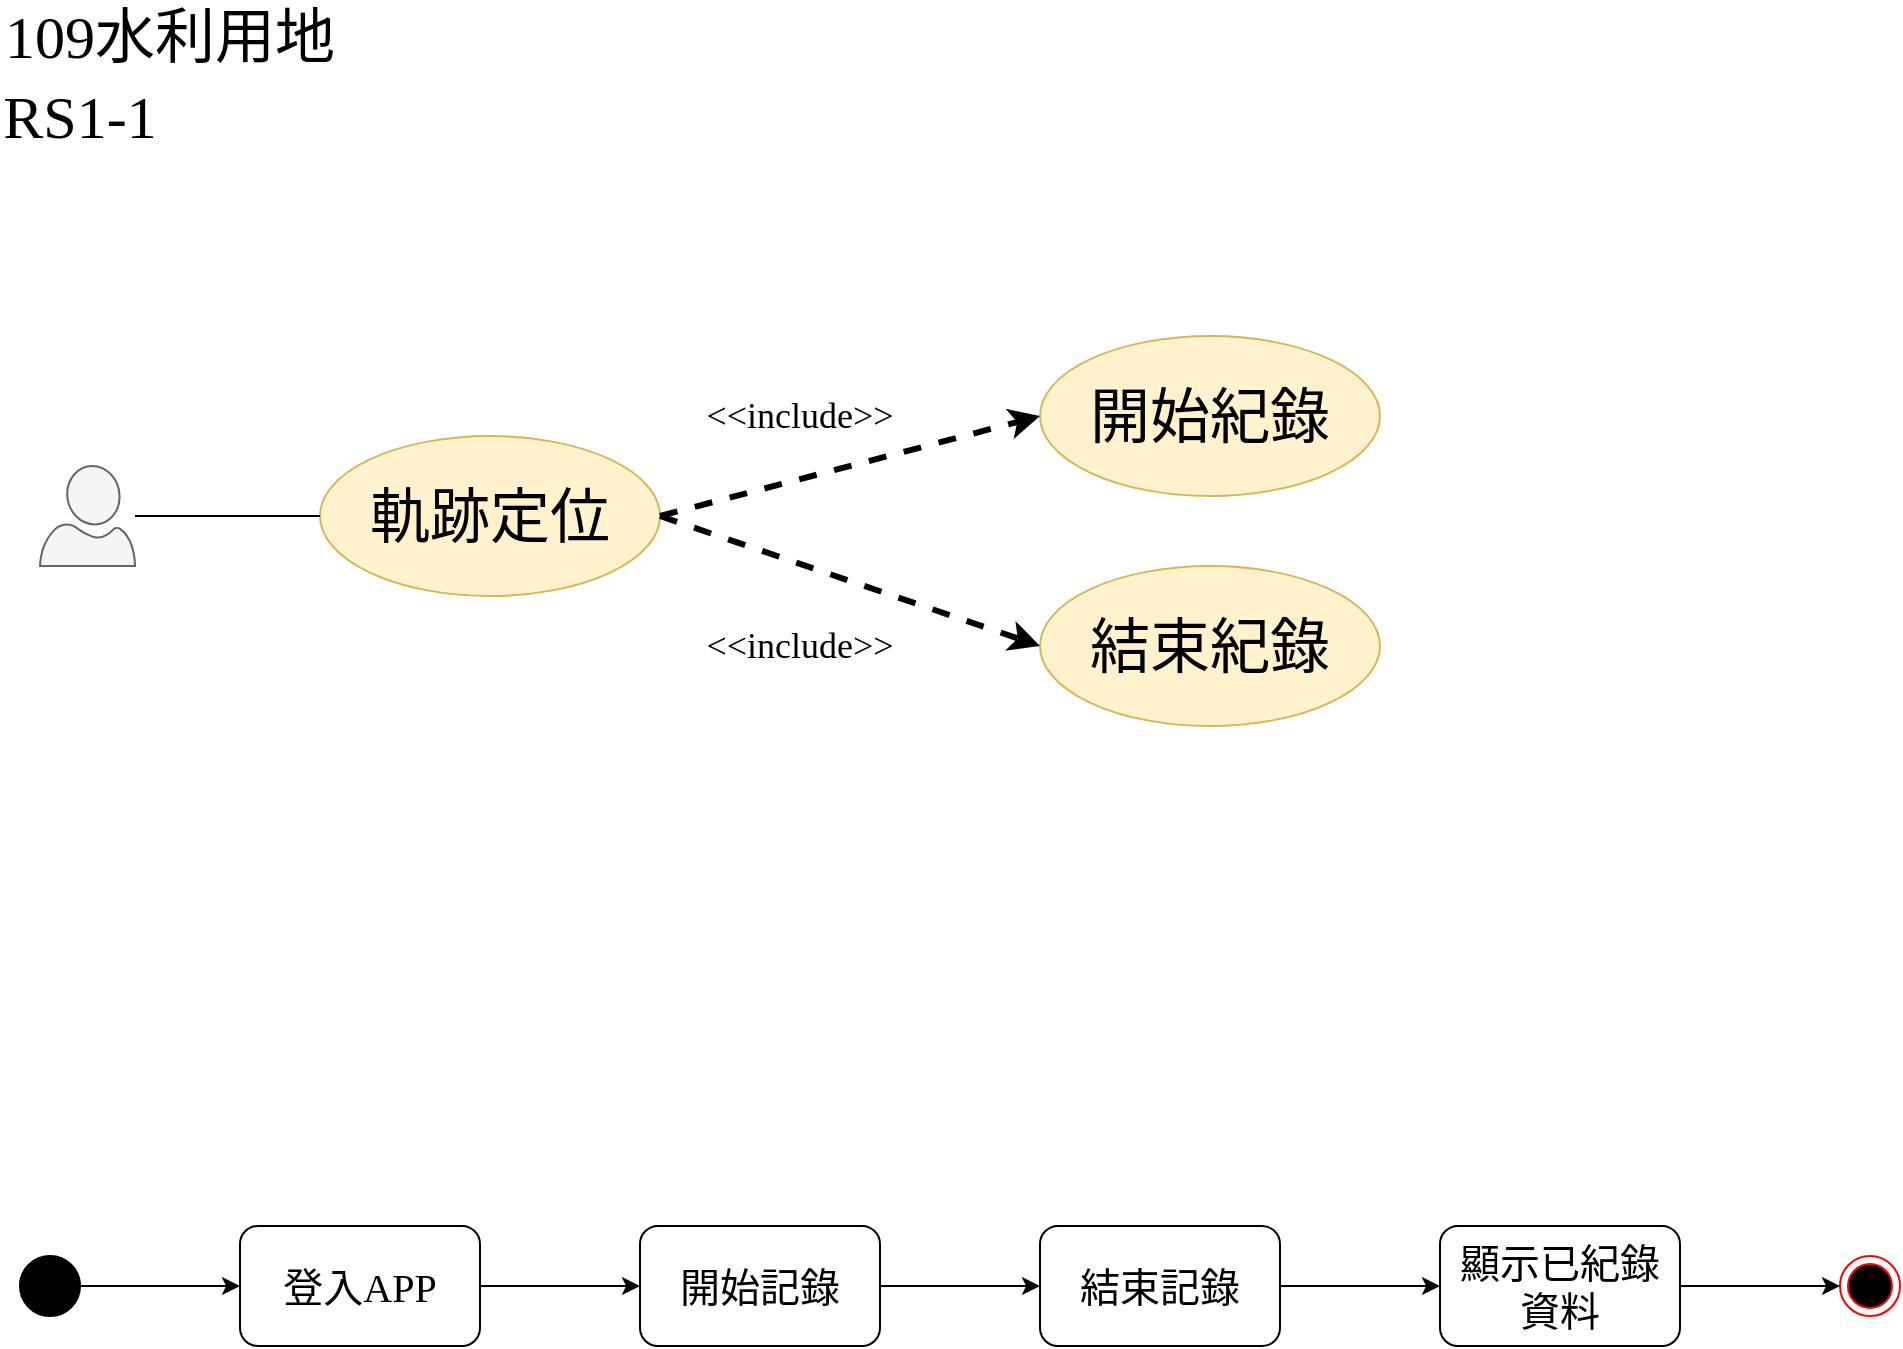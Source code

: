 <mxfile version="13.6.5" type="github" pages="13">
  <diagram id="5SL7sjia7mTwZKQkzwAf" name="RS1-1">
    <mxGraphModel dx="1038" dy="548" grid="1" gridSize="10" guides="1" tooltips="1" connect="1" arrows="1" fold="1" page="1" pageScale="1" pageWidth="2339" pageHeight="3300" math="0" shadow="0">
      <root>
        <mxCell id="0" />
        <mxCell id="1" parent="0" />
        <mxCell id="a2iPK0oup8Hox52Vh_2h-1" value="&lt;font face=&quot;Times New Roman&quot;&gt;RS1-1&lt;/font&gt;" style="text;html=1;strokeColor=none;fillColor=none;align=center;verticalAlign=middle;whiteSpace=wrap;rounded=0;fontFamily=標楷體;fontSize=30;" parent="1" vertex="1">
          <mxGeometry x="40" y="80" width="80" height="20" as="geometry" />
        </mxCell>
        <mxCell id="a2iPK0oup8Hox52Vh_2h-2" value="109水利用地" style="text;html=1;strokeColor=none;fillColor=none;align=center;verticalAlign=middle;whiteSpace=wrap;rounded=0;fontFamily=標楷體;fontSize=30;" parent="1" vertex="1">
          <mxGeometry x="40" y="40" width="170" height="20" as="geometry" />
        </mxCell>
        <mxCell id="a2iPK0oup8Hox52Vh_2h-3" value="" style="verticalLabelPosition=bottom;html=1;verticalAlign=top;align=center;strokeColor=#666666;shape=mxgraph.azure.user;fontFamily=標楷體;fontSize=30;fillColor=#f5f5f5;fontColor=#333333;" parent="1" vertex="1">
          <mxGeometry x="60" y="265" width="47.5" height="50" as="geometry" />
        </mxCell>
        <mxCell id="a2iPK0oup8Hox52Vh_2h-4" value="軌跡定位" style="ellipse;whiteSpace=wrap;html=1;fillColor=#fff2cc;fontFamily=標楷體;fontSize=30;strokeColor=#d6b656;" parent="1" vertex="1">
          <mxGeometry x="200" y="250" width="170" height="80" as="geometry" />
        </mxCell>
        <mxCell id="a2iPK0oup8Hox52Vh_2h-5" value="開始紀錄" style="ellipse;whiteSpace=wrap;html=1;fillColor=#fff2cc;fontFamily=標楷體;fontSize=30;strokeColor=#d6b656;" parent="1" vertex="1">
          <mxGeometry x="560" y="200" width="170" height="80" as="geometry" />
        </mxCell>
        <mxCell id="a2iPK0oup8Hox52Vh_2h-6" value="結束紀錄" style="ellipse;whiteSpace=wrap;html=1;fillColor=#fff2cc;fontFamily=標楷體;fontSize=30;strokeColor=#d6b656;" parent="1" vertex="1">
          <mxGeometry x="560" y="315" width="170" height="80" as="geometry" />
        </mxCell>
        <mxCell id="a2iPK0oup8Hox52Vh_2h-7" value="" style="endArrow=none;html=1;fontFamily=標楷體;fontSize=30;entryX=0;entryY=0.5;entryDx=0;entryDy=0;" parent="1" source="a2iPK0oup8Hox52Vh_2h-3" target="a2iPK0oup8Hox52Vh_2h-4" edge="1">
          <mxGeometry width="50" height="50" relative="1" as="geometry">
            <mxPoint x="107.5" y="335" as="sourcePoint" />
            <mxPoint x="180" y="300" as="targetPoint" />
          </mxGeometry>
        </mxCell>
        <mxCell id="a2iPK0oup8Hox52Vh_2h-8" value="" style="endArrow=classic;html=1;fontFamily=標楷體;fontSize=30;exitX=1;exitY=0.5;exitDx=0;exitDy=0;entryX=0;entryY=0.5;entryDx=0;entryDy=0;dashed=1;strokeWidth=3;" parent="1" source="a2iPK0oup8Hox52Vh_2h-4" target="a2iPK0oup8Hox52Vh_2h-5" edge="1">
          <mxGeometry width="50" height="50" relative="1" as="geometry">
            <mxPoint x="390" y="190" as="sourcePoint" />
            <mxPoint x="440" y="140" as="targetPoint" />
          </mxGeometry>
        </mxCell>
        <mxCell id="a2iPK0oup8Hox52Vh_2h-9" value="" style="endArrow=classic;html=1;fontFamily=標楷體;fontSize=30;exitX=1;exitY=0.5;exitDx=0;exitDy=0;entryX=0;entryY=0.5;entryDx=0;entryDy=0;dashed=1;strokeWidth=3;" parent="1" source="a2iPK0oup8Hox52Vh_2h-4" target="a2iPK0oup8Hox52Vh_2h-6" edge="1">
          <mxGeometry width="50" height="50" relative="1" as="geometry">
            <mxPoint x="380.0" y="300" as="sourcePoint" />
            <mxPoint x="530" y="250.0" as="targetPoint" />
          </mxGeometry>
        </mxCell>
        <mxCell id="a2iPK0oup8Hox52Vh_2h-10" value="&amp;lt;&amp;lt;include&amp;gt;&amp;gt;" style="text;html=1;strokeColor=none;fillColor=none;align=center;verticalAlign=middle;whiteSpace=wrap;rounded=0;fontFamily=標楷體;fontSize=18;" parent="1" vertex="1">
          <mxGeometry x="390" y="230" width="100" height="20" as="geometry" />
        </mxCell>
        <mxCell id="a2iPK0oup8Hox52Vh_2h-11" value="&amp;lt;&amp;lt;include&amp;gt;&amp;gt;" style="text;html=1;strokeColor=none;fillColor=none;align=center;verticalAlign=middle;whiteSpace=wrap;rounded=0;fontFamily=標楷體;fontSize=18;" parent="1" vertex="1">
          <mxGeometry x="390" y="345" width="100" height="20" as="geometry" />
        </mxCell>
        <mxCell id="3LRV44AINR5XA19b7XtN-1" value="" style="ellipse;html=1;shape=endState;fillColor=#000000;strokeColor=#ff0000;" parent="1" vertex="1">
          <mxGeometry x="960" y="660" width="30" height="30" as="geometry" />
        </mxCell>
        <mxCell id="3LRV44AINR5XA19b7XtN-4" value="" style="edgeStyle=orthogonalEdgeStyle;rounded=0;orthogonalLoop=1;jettySize=auto;html=1;" parent="1" source="3LRV44AINR5XA19b7XtN-2" target="3LRV44AINR5XA19b7XtN-3" edge="1">
          <mxGeometry relative="1" as="geometry" />
        </mxCell>
        <mxCell id="3LRV44AINR5XA19b7XtN-2" value="" style="ellipse;whiteSpace=wrap;html=1;aspect=fixed;fillColor=#000000;" parent="1" vertex="1">
          <mxGeometry x="50" y="660" width="30" height="30" as="geometry" />
        </mxCell>
        <mxCell id="3LRV44AINR5XA19b7XtN-7" value="" style="edgeStyle=orthogonalEdgeStyle;rounded=0;orthogonalLoop=1;jettySize=auto;html=1;" parent="1" source="3LRV44AINR5XA19b7XtN-3" target="3LRV44AINR5XA19b7XtN-5" edge="1">
          <mxGeometry relative="1" as="geometry" />
        </mxCell>
        <mxCell id="3LRV44AINR5XA19b7XtN-3" value="&lt;font style=&quot;font-size: 20px&quot; face=&quot;標楷體&quot;&gt;登入&lt;/font&gt;&lt;font style=&quot;font-size: 20px&quot; face=&quot;Times New Roman&quot;&gt;APP&lt;/font&gt;" style="rounded=1;whiteSpace=wrap;html=1;fillColor=#FFFFFF;" parent="1" vertex="1">
          <mxGeometry x="160" y="645" width="120" height="60" as="geometry" />
        </mxCell>
        <mxCell id="3LRV44AINR5XA19b7XtN-8" value="" style="edgeStyle=orthogonalEdgeStyle;rounded=0;orthogonalLoop=1;jettySize=auto;html=1;" parent="1" source="3LRV44AINR5XA19b7XtN-5" target="3LRV44AINR5XA19b7XtN-6" edge="1">
          <mxGeometry relative="1" as="geometry" />
        </mxCell>
        <mxCell id="3LRV44AINR5XA19b7XtN-5" value="&lt;font style=&quot;font-size: 20px&quot; face=&quot;標楷體&quot;&gt;開始記錄&lt;/font&gt;" style="rounded=1;whiteSpace=wrap;html=1;fillColor=#FFFFFF;" parent="1" vertex="1">
          <mxGeometry x="360" y="645" width="120" height="60" as="geometry" />
        </mxCell>
        <mxCell id="3LRV44AINR5XA19b7XtN-10" value="" style="edgeStyle=orthogonalEdgeStyle;rounded=0;orthogonalLoop=1;jettySize=auto;html=1;" parent="1" source="3LRV44AINR5XA19b7XtN-6" target="3LRV44AINR5XA19b7XtN-9" edge="1">
          <mxGeometry relative="1" as="geometry" />
        </mxCell>
        <mxCell id="3LRV44AINR5XA19b7XtN-6" value="&lt;span style=&quot;font-size: 20px&quot;&gt;結束記錄&lt;/span&gt;" style="rounded=1;whiteSpace=wrap;html=1;fillColor=#FFFFFF;fontFamily=標楷體;" parent="1" vertex="1">
          <mxGeometry x="560" y="645" width="120" height="60" as="geometry" />
        </mxCell>
        <mxCell id="3LRV44AINR5XA19b7XtN-11" value="" style="edgeStyle=orthogonalEdgeStyle;rounded=0;orthogonalLoop=1;jettySize=auto;html=1;" parent="1" source="3LRV44AINR5XA19b7XtN-9" target="3LRV44AINR5XA19b7XtN-1" edge="1">
          <mxGeometry relative="1" as="geometry" />
        </mxCell>
        <mxCell id="3LRV44AINR5XA19b7XtN-9" value="&lt;span style=&quot;font-size: 20px&quot;&gt;顯示已紀錄資料&lt;/span&gt;" style="rounded=1;whiteSpace=wrap;html=1;fillColor=#FFFFFF;fontFamily=標楷體;" parent="1" vertex="1">
          <mxGeometry x="760" y="645" width="120" height="60" as="geometry" />
        </mxCell>
      </root>
    </mxGraphModel>
  </diagram>
  <diagram id="06ORrumkcgsPQ75S__CR" name="RS1-2">
    <mxGraphModel dx="1038" dy="548" grid="1" gridSize="10" guides="1" tooltips="1" connect="1" arrows="1" fold="1" page="1" pageScale="1" pageWidth="2339" pageHeight="3300" math="0" shadow="0">
      <root>
        <mxCell id="frGBTgBHzqRuNVTYLtoF-0" />
        <mxCell id="frGBTgBHzqRuNVTYLtoF-1" parent="frGBTgBHzqRuNVTYLtoF-0" />
        <mxCell id="frGBTgBHzqRuNVTYLtoF-2" value="&lt;font face=&quot;Times New Roman&quot;&gt;RS1-2&lt;/font&gt;" style="text;html=1;strokeColor=none;fillColor=none;align=center;verticalAlign=middle;whiteSpace=wrap;rounded=0;fontFamily=標楷體;fontSize=30;" parent="frGBTgBHzqRuNVTYLtoF-1" vertex="1">
          <mxGeometry x="40" y="80" width="80" height="20" as="geometry" />
        </mxCell>
        <mxCell id="frGBTgBHzqRuNVTYLtoF-3" value="109水利用地" style="text;html=1;strokeColor=none;fillColor=none;align=center;verticalAlign=middle;whiteSpace=wrap;rounded=0;fontFamily=標楷體;fontSize=30;" parent="frGBTgBHzqRuNVTYLtoF-1" vertex="1">
          <mxGeometry x="40" y="40" width="170" height="20" as="geometry" />
        </mxCell>
        <mxCell id="frGBTgBHzqRuNVTYLtoF-4" value="" style="verticalLabelPosition=bottom;html=1;verticalAlign=top;align=center;strokeColor=#666666;shape=mxgraph.azure.user;fontFamily=標楷體;fontSize=30;fillColor=#f5f5f5;fontColor=#333333;" parent="frGBTgBHzqRuNVTYLtoF-1" vertex="1">
          <mxGeometry x="60" y="265" width="47.5" height="50" as="geometry" />
        </mxCell>
        <mxCell id="frGBTgBHzqRuNVTYLtoF-5" value="軌跡定位" style="ellipse;whiteSpace=wrap;html=1;fillColor=#fff2cc;fontFamily=標楷體;fontSize=30;strokeColor=#d6b656;" parent="frGBTgBHzqRuNVTYLtoF-1" vertex="1">
          <mxGeometry x="200" y="250" width="170" height="80" as="geometry" />
        </mxCell>
        <mxCell id="frGBTgBHzqRuNVTYLtoF-6" value="開始定位" style="ellipse;whiteSpace=wrap;html=1;fillColor=#fff2cc;fontFamily=標楷體;fontSize=30;strokeColor=#d6b656;" parent="frGBTgBHzqRuNVTYLtoF-1" vertex="1">
          <mxGeometry x="560" y="200" width="170" height="80" as="geometry" />
        </mxCell>
        <mxCell id="frGBTgBHzqRuNVTYLtoF-7" value="結束定位" style="ellipse;whiteSpace=wrap;html=1;fillColor=#fff2cc;fontFamily=標楷體;fontSize=30;strokeColor=#d6b656;" parent="frGBTgBHzqRuNVTYLtoF-1" vertex="1">
          <mxGeometry x="560" y="315" width="170" height="80" as="geometry" />
        </mxCell>
        <mxCell id="frGBTgBHzqRuNVTYLtoF-8" value="" style="endArrow=none;html=1;fontFamily=標楷體;fontSize=30;entryX=0;entryY=0.5;entryDx=0;entryDy=0;" parent="frGBTgBHzqRuNVTYLtoF-1" source="frGBTgBHzqRuNVTYLtoF-4" target="frGBTgBHzqRuNVTYLtoF-5" edge="1">
          <mxGeometry width="50" height="50" relative="1" as="geometry">
            <mxPoint x="107.5" y="335" as="sourcePoint" />
            <mxPoint x="180" y="300" as="targetPoint" />
          </mxGeometry>
        </mxCell>
        <mxCell id="frGBTgBHzqRuNVTYLtoF-9" value="" style="endArrow=classic;html=1;fontFamily=標楷體;fontSize=30;exitX=1;exitY=0.5;exitDx=0;exitDy=0;entryX=0;entryY=0.5;entryDx=0;entryDy=0;dashed=1;strokeWidth=3;" parent="frGBTgBHzqRuNVTYLtoF-1" source="frGBTgBHzqRuNVTYLtoF-5" target="frGBTgBHzqRuNVTYLtoF-6" edge="1">
          <mxGeometry width="50" height="50" relative="1" as="geometry">
            <mxPoint x="390" y="190" as="sourcePoint" />
            <mxPoint x="440" y="140" as="targetPoint" />
          </mxGeometry>
        </mxCell>
        <mxCell id="frGBTgBHzqRuNVTYLtoF-10" value="" style="endArrow=classic;html=1;fontFamily=標楷體;fontSize=30;exitX=1;exitY=0.5;exitDx=0;exitDy=0;entryX=0;entryY=0.5;entryDx=0;entryDy=0;dashed=1;strokeWidth=3;" parent="frGBTgBHzqRuNVTYLtoF-1" source="frGBTgBHzqRuNVTYLtoF-5" target="frGBTgBHzqRuNVTYLtoF-7" edge="1">
          <mxGeometry width="50" height="50" relative="1" as="geometry">
            <mxPoint x="380.0" y="300" as="sourcePoint" />
            <mxPoint x="530" y="250.0" as="targetPoint" />
          </mxGeometry>
        </mxCell>
        <mxCell id="frGBTgBHzqRuNVTYLtoF-11" value="&amp;lt;&amp;lt;include&amp;gt;&amp;gt;" style="text;html=1;strokeColor=none;fillColor=none;align=center;verticalAlign=middle;whiteSpace=wrap;rounded=0;fontFamily=標楷體;fontSize=18;" parent="frGBTgBHzqRuNVTYLtoF-1" vertex="1">
          <mxGeometry x="390" y="230" width="100" height="20" as="geometry" />
        </mxCell>
        <mxCell id="frGBTgBHzqRuNVTYLtoF-12" value="&amp;lt;&amp;lt;include&amp;gt;&amp;gt;" style="text;html=1;strokeColor=none;fillColor=none;align=center;verticalAlign=middle;whiteSpace=wrap;rounded=0;fontFamily=標楷體;fontSize=18;" parent="frGBTgBHzqRuNVTYLtoF-1" vertex="1">
          <mxGeometry x="390" y="345" width="100" height="20" as="geometry" />
        </mxCell>
        <mxCell id="VIZMwHNHoi7kncbC8ZU9-0" value="" style="ellipse;html=1;shape=endState;fillColor=#000000;strokeColor=#ff0000;" parent="frGBTgBHzqRuNVTYLtoF-1" vertex="1">
          <mxGeometry x="960" y="660" width="30" height="30" as="geometry" />
        </mxCell>
        <mxCell id="VIZMwHNHoi7kncbC8ZU9-1" value="" style="edgeStyle=orthogonalEdgeStyle;rounded=0;orthogonalLoop=1;jettySize=auto;html=1;" parent="frGBTgBHzqRuNVTYLtoF-1" source="VIZMwHNHoi7kncbC8ZU9-2" target="VIZMwHNHoi7kncbC8ZU9-4" edge="1">
          <mxGeometry relative="1" as="geometry" />
        </mxCell>
        <mxCell id="VIZMwHNHoi7kncbC8ZU9-2" value="" style="ellipse;whiteSpace=wrap;html=1;aspect=fixed;fillColor=#000000;" parent="frGBTgBHzqRuNVTYLtoF-1" vertex="1">
          <mxGeometry x="50" y="660" width="30" height="30" as="geometry" />
        </mxCell>
        <mxCell id="VIZMwHNHoi7kncbC8ZU9-3" value="" style="edgeStyle=orthogonalEdgeStyle;rounded=0;orthogonalLoop=1;jettySize=auto;html=1;" parent="frGBTgBHzqRuNVTYLtoF-1" source="VIZMwHNHoi7kncbC8ZU9-4" target="VIZMwHNHoi7kncbC8ZU9-6" edge="1">
          <mxGeometry relative="1" as="geometry" />
        </mxCell>
        <mxCell id="VIZMwHNHoi7kncbC8ZU9-4" value="&lt;font style=&quot;font-size: 20px&quot; face=&quot;標楷體&quot;&gt;登入&lt;/font&gt;&lt;font style=&quot;font-size: 20px&quot; face=&quot;Times New Roman&quot;&gt;APP&lt;/font&gt;" style="rounded=1;whiteSpace=wrap;html=1;fillColor=#FFFFFF;" parent="frGBTgBHzqRuNVTYLtoF-1" vertex="1">
          <mxGeometry x="160" y="645" width="120" height="60" as="geometry" />
        </mxCell>
        <mxCell id="VIZMwHNHoi7kncbC8ZU9-5" value="" style="edgeStyle=orthogonalEdgeStyle;rounded=0;orthogonalLoop=1;jettySize=auto;html=1;" parent="frGBTgBHzqRuNVTYLtoF-1" source="VIZMwHNHoi7kncbC8ZU9-6" target="VIZMwHNHoi7kncbC8ZU9-8" edge="1">
          <mxGeometry relative="1" as="geometry" />
        </mxCell>
        <mxCell id="VIZMwHNHoi7kncbC8ZU9-6" value="&lt;font style=&quot;font-size: 20px&quot; face=&quot;標楷體&quot;&gt;開始記錄&lt;/font&gt;" style="rounded=1;whiteSpace=wrap;html=1;fillColor=#FFFFFF;" parent="frGBTgBHzqRuNVTYLtoF-1" vertex="1">
          <mxGeometry x="360" y="645" width="120" height="60" as="geometry" />
        </mxCell>
        <mxCell id="VIZMwHNHoi7kncbC8ZU9-7" value="" style="edgeStyle=orthogonalEdgeStyle;rounded=0;orthogonalLoop=1;jettySize=auto;html=1;" parent="frGBTgBHzqRuNVTYLtoF-1" source="VIZMwHNHoi7kncbC8ZU9-8" target="VIZMwHNHoi7kncbC8ZU9-10" edge="1">
          <mxGeometry relative="1" as="geometry" />
        </mxCell>
        <mxCell id="VIZMwHNHoi7kncbC8ZU9-8" value="&lt;span style=&quot;font-size: 20px&quot;&gt;結束記錄&lt;/span&gt;" style="rounded=1;whiteSpace=wrap;html=1;fillColor=#FFFFFF;fontFamily=標楷體;" parent="frGBTgBHzqRuNVTYLtoF-1" vertex="1">
          <mxGeometry x="560" y="645" width="120" height="60" as="geometry" />
        </mxCell>
        <mxCell id="VIZMwHNHoi7kncbC8ZU9-9" value="" style="edgeStyle=orthogonalEdgeStyle;rounded=0;orthogonalLoop=1;jettySize=auto;html=1;" parent="frGBTgBHzqRuNVTYLtoF-1" source="VIZMwHNHoi7kncbC8ZU9-10" target="VIZMwHNHoi7kncbC8ZU9-0" edge="1">
          <mxGeometry relative="1" as="geometry" />
        </mxCell>
        <mxCell id="VIZMwHNHoi7kncbC8ZU9-10" value="&lt;span style=&quot;font-size: 20px&quot;&gt;顯示已紀錄資料&lt;/span&gt;" style="rounded=1;whiteSpace=wrap;html=1;fillColor=#FFFFFF;fontFamily=標楷體;" parent="frGBTgBHzqRuNVTYLtoF-1" vertex="1">
          <mxGeometry x="760" y="645" width="120" height="60" as="geometry" />
        </mxCell>
      </root>
    </mxGraphModel>
  </diagram>
  <diagram id="V3oYQ_mitN2ptN1P2zaT" name="RS1-3">
    <mxGraphModel dx="1221" dy="645" grid="1" gridSize="10" guides="1" tooltips="1" connect="1" arrows="1" fold="1" page="1" pageScale="1" pageWidth="2339" pageHeight="3300" math="0" shadow="0">
      <root>
        <mxCell id="KGTiAmeI-35W1VpSfMgJ-0" />
        <mxCell id="KGTiAmeI-35W1VpSfMgJ-1" parent="KGTiAmeI-35W1VpSfMgJ-0" />
        <mxCell id="DNQSZqck7SWMHe4Dh2np-0" value="&lt;font face=&quot;Times New Roman&quot;&gt;RS1-3&lt;/font&gt;" style="text;html=1;strokeColor=none;fillColor=none;align=center;verticalAlign=middle;whiteSpace=wrap;rounded=0;fontFamily=標楷體;fontSize=30;" parent="KGTiAmeI-35W1VpSfMgJ-1" vertex="1">
          <mxGeometry x="40" y="80" width="80" height="20" as="geometry" />
        </mxCell>
        <mxCell id="DNQSZqck7SWMHe4Dh2np-1" value="109水利用地" style="text;html=1;strokeColor=none;fillColor=none;align=center;verticalAlign=middle;whiteSpace=wrap;rounded=0;fontFamily=標楷體;fontSize=30;" parent="KGTiAmeI-35W1VpSfMgJ-1" vertex="1">
          <mxGeometry x="40" y="40" width="170" height="20" as="geometry" />
        </mxCell>
        <mxCell id="b6E4ziD6QaZA7PhBYyX6-0" value="" style="verticalLabelPosition=bottom;html=1;verticalAlign=top;align=center;strokeColor=#666666;shape=mxgraph.azure.user;fontFamily=標楷體;fontSize=30;fillColor=#f5f5f5;fontColor=#333333;" vertex="1" parent="KGTiAmeI-35W1VpSfMgJ-1">
          <mxGeometry x="56.25" y="320" width="47.5" height="50" as="geometry" />
        </mxCell>
        <mxCell id="b6E4ziD6QaZA7PhBYyX6-1" value="圖層套疊" style="ellipse;whiteSpace=wrap;html=1;fillColor=#fff2cc;fontFamily=標楷體;fontSize=30;strokeColor=#d6b656;" vertex="1" parent="KGTiAmeI-35W1VpSfMgJ-1">
          <mxGeometry x="200" y="305" width="170" height="80" as="geometry" />
        </mxCell>
        <mxCell id="b6E4ziD6QaZA7PhBYyX6-2" value="基本圖資" style="ellipse;whiteSpace=wrap;html=1;fillColor=#fff2cc;fontFamily=標楷體;fontSize=30;strokeColor=#d6b656;" vertex="1" parent="KGTiAmeI-35W1VpSfMgJ-1">
          <mxGeometry x="560" y="120" width="170" height="80" as="geometry" />
        </mxCell>
        <mxCell id="b6E4ziD6QaZA7PhBYyX6-3" value="河川範圍&lt;br&gt;地籍" style="ellipse;whiteSpace=wrap;html=1;fillColor=#fff2cc;fontFamily=標楷體;fontSize=30;strokeColor=#d6b656;" vertex="1" parent="KGTiAmeI-35W1VpSfMgJ-1">
          <mxGeometry x="560" y="480" width="170" height="80" as="geometry" />
        </mxCell>
        <mxCell id="b6E4ziD6QaZA7PhBYyX6-4" value="" style="endArrow=none;html=1;fontFamily=標楷體;fontSize=30;entryX=0;entryY=0.5;entryDx=0;entryDy=0;" edge="1" parent="KGTiAmeI-35W1VpSfMgJ-1" source="b6E4ziD6QaZA7PhBYyX6-0" target="b6E4ziD6QaZA7PhBYyX6-1">
          <mxGeometry width="50" height="50" relative="1" as="geometry">
            <mxPoint x="107.5" y="335" as="sourcePoint" />
            <mxPoint x="180" y="300" as="targetPoint" />
          </mxGeometry>
        </mxCell>
        <mxCell id="b6E4ziD6QaZA7PhBYyX6-5" value="" style="endArrow=classic;html=1;fontFamily=標楷體;fontSize=30;exitX=1;exitY=0.5;exitDx=0;exitDy=0;entryX=0;entryY=0.5;entryDx=0;entryDy=0;dashed=1;strokeWidth=3;" edge="1" parent="KGTiAmeI-35W1VpSfMgJ-1" source="b6E4ziD6QaZA7PhBYyX6-1" target="b6E4ziD6QaZA7PhBYyX6-2">
          <mxGeometry width="50" height="50" relative="1" as="geometry">
            <mxPoint x="390" y="190" as="sourcePoint" />
            <mxPoint x="440" y="140" as="targetPoint" />
          </mxGeometry>
        </mxCell>
        <mxCell id="b6E4ziD6QaZA7PhBYyX6-6" value="" style="endArrow=classic;html=1;fontFamily=標楷體;fontSize=30;exitX=1;exitY=0.5;exitDx=0;exitDy=0;entryX=0;entryY=0.5;entryDx=0;entryDy=0;dashed=1;strokeWidth=3;" edge="1" parent="KGTiAmeI-35W1VpSfMgJ-1" source="b6E4ziD6QaZA7PhBYyX6-1" target="b6E4ziD6QaZA7PhBYyX6-3">
          <mxGeometry width="50" height="50" relative="1" as="geometry">
            <mxPoint x="380.0" y="300" as="sourcePoint" />
            <mxPoint x="530" y="250.0" as="targetPoint" />
          </mxGeometry>
        </mxCell>
        <mxCell id="b6E4ziD6QaZA7PhBYyX6-7" value="&amp;lt;&amp;lt;include&amp;gt;&amp;gt;" style="text;html=1;strokeColor=none;fillColor=none;align=center;verticalAlign=middle;whiteSpace=wrap;rounded=0;fontFamily=標楷體;fontSize=18;" vertex="1" parent="KGTiAmeI-35W1VpSfMgJ-1">
          <mxGeometry x="380" y="220" width="100" height="20" as="geometry" />
        </mxCell>
        <mxCell id="b6E4ziD6QaZA7PhBYyX6-8" value="&amp;lt;&amp;lt;include&amp;gt;&amp;gt;" style="text;html=1;strokeColor=none;fillColor=none;align=center;verticalAlign=middle;whiteSpace=wrap;rounded=0;fontFamily=標楷體;fontSize=18;" vertex="1" parent="KGTiAmeI-35W1VpSfMgJ-1">
          <mxGeometry x="380" y="450" width="100" height="20" as="geometry" />
        </mxCell>
        <mxCell id="b6E4ziD6QaZA7PhBYyX6-10" value="所屬土地" style="ellipse;whiteSpace=wrap;html=1;fillColor=#fff2cc;fontFamily=標楷體;fontSize=30;strokeColor=#d6b656;" vertex="1" parent="KGTiAmeI-35W1VpSfMgJ-1">
          <mxGeometry x="560" y="360" width="170" height="80" as="geometry" />
        </mxCell>
        <mxCell id="b6E4ziD6QaZA7PhBYyX6-11" value="河川水文" style="ellipse;whiteSpace=wrap;html=1;fillColor=#fff2cc;fontFamily=標楷體;fontSize=30;strokeColor=#d6b656;" vertex="1" parent="KGTiAmeI-35W1VpSfMgJ-1">
          <mxGeometry x="560" y="240" width="170" height="80" as="geometry" />
        </mxCell>
        <mxCell id="b6E4ziD6QaZA7PhBYyX6-12" value="" style="endArrow=classic;html=1;fontFamily=標楷體;fontSize=30;entryX=0;entryY=0.5;entryDx=0;entryDy=0;dashed=1;strokeWidth=3;exitX=1;exitY=0.5;exitDx=0;exitDy=0;" edge="1" parent="KGTiAmeI-35W1VpSfMgJ-1" source="b6E4ziD6QaZA7PhBYyX6-1" target="b6E4ziD6QaZA7PhBYyX6-10">
          <mxGeometry width="50" height="50" relative="1" as="geometry">
            <mxPoint x="470" y="290" as="sourcePoint" />
            <mxPoint x="570" y="530" as="targetPoint" />
          </mxGeometry>
        </mxCell>
        <mxCell id="b6E4ziD6QaZA7PhBYyX6-13" value="" style="endArrow=classic;html=1;fontFamily=標楷體;fontSize=30;entryX=0;entryY=0.5;entryDx=0;entryDy=0;dashed=1;strokeWidth=3;exitX=1;exitY=0.5;exitDx=0;exitDy=0;" edge="1" parent="KGTiAmeI-35W1VpSfMgJ-1" source="b6E4ziD6QaZA7PhBYyX6-1" target="b6E4ziD6QaZA7PhBYyX6-11">
          <mxGeometry width="50" height="50" relative="1" as="geometry">
            <mxPoint x="430" y="280" as="sourcePoint" />
            <mxPoint x="570" y="410" as="targetPoint" />
          </mxGeometry>
        </mxCell>
        <mxCell id="b6E4ziD6QaZA7PhBYyX6-14" value="&amp;lt;&amp;lt;include&amp;gt;&amp;gt;" style="text;html=1;strokeColor=none;fillColor=none;align=center;verticalAlign=middle;whiteSpace=wrap;rounded=0;fontFamily=標楷體;fontSize=18;" vertex="1" parent="KGTiAmeI-35W1VpSfMgJ-1">
          <mxGeometry x="440" y="270" width="100" height="20" as="geometry" />
        </mxCell>
        <mxCell id="b6E4ziD6QaZA7PhBYyX6-15" value="&amp;lt;&amp;lt;include&amp;gt;&amp;gt;" style="text;html=1;strokeColor=none;fillColor=none;align=center;verticalAlign=middle;whiteSpace=wrap;rounded=0;fontFamily=標楷體;fontSize=18;" vertex="1" parent="KGTiAmeI-35W1VpSfMgJ-1">
          <mxGeometry x="470" y="350" width="100" height="20" as="geometry" />
        </mxCell>
        <mxCell id="7E05Ul4pc1Ftsqf3keVa-0" value="" style="ellipse;html=1;shape=endState;fillColor=#000000;strokeColor=#ff0000;" vertex="1" parent="KGTiAmeI-35W1VpSfMgJ-1">
          <mxGeometry x="880" y="745" width="30" height="30" as="geometry" />
        </mxCell>
        <mxCell id="7E05Ul4pc1Ftsqf3keVa-1" value="" style="edgeStyle=orthogonalEdgeStyle;rounded=0;orthogonalLoop=1;jettySize=auto;html=1;" edge="1" parent="KGTiAmeI-35W1VpSfMgJ-1" target="7E05Ul4pc1Ftsqf3keVa-4">
          <mxGeometry relative="1" as="geometry">
            <mxPoint x="90" y="770" as="sourcePoint" />
          </mxGeometry>
        </mxCell>
        <mxCell id="7E05Ul4pc1Ftsqf3keVa-2" value="" style="ellipse;whiteSpace=wrap;html=1;aspect=fixed;fillColor=#000000;" vertex="1" parent="KGTiAmeI-35W1VpSfMgJ-1">
          <mxGeometry x="73.75" y="755" width="30" height="30" as="geometry" />
        </mxCell>
        <mxCell id="7E05Ul4pc1Ftsqf3keVa-4" value="&lt;font style=&quot;font-size: 20px&quot; face=&quot;標楷體&quot;&gt;登入&lt;/font&gt;&lt;font style=&quot;font-size: 20px&quot; face=&quot;Times New Roman&quot;&gt;APP&lt;/font&gt;" style="rounded=1;whiteSpace=wrap;html=1;fillColor=#FFFFFF;" vertex="1" parent="KGTiAmeI-35W1VpSfMgJ-1">
          <mxGeometry x="170" y="740" width="120" height="60" as="geometry" />
        </mxCell>
        <mxCell id="7E05Ul4pc1Ftsqf3keVa-6" value="&lt;font style=&quot;font-size: 20px&quot; face=&quot;標楷體&quot;&gt;基本圖資&lt;/font&gt;" style="rounded=1;whiteSpace=wrap;html=1;fillColor=#FFFFFF;" vertex="1" parent="KGTiAmeI-35W1VpSfMgJ-1">
          <mxGeometry x="390" y="600" width="120" height="60" as="geometry" />
        </mxCell>
        <mxCell id="7E05Ul4pc1Ftsqf3keVa-9" value="" style="edgeStyle=orthogonalEdgeStyle;rounded=0;orthogonalLoop=1;jettySize=auto;html=1;" edge="1" parent="KGTiAmeI-35W1VpSfMgJ-1" source="7E05Ul4pc1Ftsqf3keVa-10" target="7E05Ul4pc1Ftsqf3keVa-0">
          <mxGeometry relative="1" as="geometry" />
        </mxCell>
        <mxCell id="7E05Ul4pc1Ftsqf3keVa-10" value="&lt;span style=&quot;font-size: 20px&quot;&gt;顯示已紀錄資料&lt;/span&gt;" style="rounded=1;whiteSpace=wrap;html=1;fillColor=#FFFFFF;fontFamily=標楷體;" vertex="1" parent="KGTiAmeI-35W1VpSfMgJ-1">
          <mxGeometry x="680" y="730" width="120" height="60" as="geometry" />
        </mxCell>
        <mxCell id="7E05Ul4pc1Ftsqf3keVa-11" value="&lt;font style=&quot;font-size: 20px&quot; face=&quot;標楷體&quot;&gt;基本圖資&lt;/font&gt;" style="rounded=1;whiteSpace=wrap;html=1;fillColor=#FFFFFF;" vertex="1" parent="KGTiAmeI-35W1VpSfMgJ-1">
          <mxGeometry x="390" y="680" width="120" height="60" as="geometry" />
        </mxCell>
        <mxCell id="7E05Ul4pc1Ftsqf3keVa-12" value="&lt;font style=&quot;font-size: 20px&quot; face=&quot;標楷體&quot;&gt;基本圖資&lt;/font&gt;" style="rounded=1;whiteSpace=wrap;html=1;fillColor=#FFFFFF;" vertex="1" parent="KGTiAmeI-35W1VpSfMgJ-1">
          <mxGeometry x="390" y="760" width="120" height="60" as="geometry" />
        </mxCell>
        <mxCell id="7E05Ul4pc1Ftsqf3keVa-13" value="&lt;font style=&quot;font-size: 20px&quot; face=&quot;標楷體&quot;&gt;基本圖資&lt;/font&gt;" style="rounded=1;whiteSpace=wrap;html=1;fillColor=#FFFFFF;" vertex="1" parent="KGTiAmeI-35W1VpSfMgJ-1">
          <mxGeometry x="390" y="850" width="120" height="60" as="geometry" />
        </mxCell>
        <mxCell id="7E05Ul4pc1Ftsqf3keVa-14" value="" style="endArrow=classic;html=1;entryX=0;entryY=0.5;entryDx=0;entryDy=0;exitX=1;exitY=0.5;exitDx=0;exitDy=0;" edge="1" parent="KGTiAmeI-35W1VpSfMgJ-1" source="7E05Ul4pc1Ftsqf3keVa-4" target="7E05Ul4pc1Ftsqf3keVa-6">
          <mxGeometry width="50" height="50" relative="1" as="geometry">
            <mxPoint x="300" y="720" as="sourcePoint" />
            <mxPoint x="350" y="670" as="targetPoint" />
          </mxGeometry>
        </mxCell>
        <mxCell id="7E05Ul4pc1Ftsqf3keVa-15" value="" style="endArrow=classic;html=1;entryX=0;entryY=0.5;entryDx=0;entryDy=0;exitX=1;exitY=0.5;exitDx=0;exitDy=0;" edge="1" parent="KGTiAmeI-35W1VpSfMgJ-1" source="7E05Ul4pc1Ftsqf3keVa-4" target="7E05Ul4pc1Ftsqf3keVa-11">
          <mxGeometry width="50" height="50" relative="1" as="geometry">
            <mxPoint x="330" y="800" as="sourcePoint" />
            <mxPoint x="400" y="640" as="targetPoint" />
          </mxGeometry>
        </mxCell>
        <mxCell id="7E05Ul4pc1Ftsqf3keVa-16" value="" style="endArrow=classic;html=1;entryX=0;entryY=0.5;entryDx=0;entryDy=0;exitX=1;exitY=0.5;exitDx=0;exitDy=0;" edge="1" parent="KGTiAmeI-35W1VpSfMgJ-1" source="7E05Ul4pc1Ftsqf3keVa-4" target="7E05Ul4pc1Ftsqf3keVa-12">
          <mxGeometry width="50" height="50" relative="1" as="geometry">
            <mxPoint x="310" y="790" as="sourcePoint" />
            <mxPoint x="410" y="650" as="targetPoint" />
          </mxGeometry>
        </mxCell>
        <mxCell id="7E05Ul4pc1Ftsqf3keVa-17" value="" style="endArrow=classic;html=1;entryX=0;entryY=0.5;entryDx=0;entryDy=0;exitX=1;exitY=0.5;exitDx=0;exitDy=0;" edge="1" parent="KGTiAmeI-35W1VpSfMgJ-1" source="7E05Ul4pc1Ftsqf3keVa-4" target="7E05Ul4pc1Ftsqf3keVa-13">
          <mxGeometry width="50" height="50" relative="1" as="geometry">
            <mxPoint x="320" y="800" as="sourcePoint" />
            <mxPoint x="420" y="660" as="targetPoint" />
          </mxGeometry>
        </mxCell>
        <mxCell id="7E05Ul4pc1Ftsqf3keVa-18" value="" style="endArrow=classic;html=1;entryX=0;entryY=0.5;entryDx=0;entryDy=0;exitX=1;exitY=0.5;exitDx=0;exitDy=0;" edge="1" parent="KGTiAmeI-35W1VpSfMgJ-1" source="7E05Ul4pc1Ftsqf3keVa-6" target="7E05Ul4pc1Ftsqf3keVa-10">
          <mxGeometry width="50" height="50" relative="1" as="geometry">
            <mxPoint x="580" y="830" as="sourcePoint" />
            <mxPoint x="680" y="690" as="targetPoint" />
          </mxGeometry>
        </mxCell>
        <mxCell id="7E05Ul4pc1Ftsqf3keVa-19" value="" style="endArrow=classic;html=1;exitX=1;exitY=0.5;exitDx=0;exitDy=0;entryX=0;entryY=0.5;entryDx=0;entryDy=0;" edge="1" parent="KGTiAmeI-35W1VpSfMgJ-1" source="7E05Ul4pc1Ftsqf3keVa-11" target="7E05Ul4pc1Ftsqf3keVa-10">
          <mxGeometry width="50" height="50" relative="1" as="geometry">
            <mxPoint x="520" y="640" as="sourcePoint" />
            <mxPoint x="710" y="730" as="targetPoint" />
          </mxGeometry>
        </mxCell>
        <mxCell id="7E05Ul4pc1Ftsqf3keVa-20" value="" style="endArrow=classic;html=1;entryX=0;entryY=0.5;entryDx=0;entryDy=0;exitX=1;exitY=0.5;exitDx=0;exitDy=0;" edge="1" parent="KGTiAmeI-35W1VpSfMgJ-1" source="7E05Ul4pc1Ftsqf3keVa-12" target="7E05Ul4pc1Ftsqf3keVa-10">
          <mxGeometry width="50" height="50" relative="1" as="geometry">
            <mxPoint x="530" y="650" as="sourcePoint" />
            <mxPoint x="780" y="695" as="targetPoint" />
          </mxGeometry>
        </mxCell>
        <mxCell id="7E05Ul4pc1Ftsqf3keVa-21" value="" style="endArrow=classic;html=1;entryX=0;entryY=0.5;entryDx=0;entryDy=0;exitX=1;exitY=0.5;exitDx=0;exitDy=0;" edge="1" parent="KGTiAmeI-35W1VpSfMgJ-1" source="7E05Ul4pc1Ftsqf3keVa-13" target="7E05Ul4pc1Ftsqf3keVa-10">
          <mxGeometry width="50" height="50" relative="1" as="geometry">
            <mxPoint x="540" y="660" as="sourcePoint" />
            <mxPoint x="790" y="705" as="targetPoint" />
          </mxGeometry>
        </mxCell>
      </root>
    </mxGraphModel>
  </diagram>
  <diagram id="qXrd4LyGyqrruVbjW_hu" name="RS1-4">
    <mxGraphModel dx="7985" dy="4215" grid="1" gridSize="10" guides="1" tooltips="1" connect="1" arrows="1" fold="1" page="1" pageScale="1" pageWidth="2339" pageHeight="3300" math="0" shadow="0">
      <root>
        <mxCell id="2ACA8UNhym_rChGdB6xV-0" />
        <mxCell id="2ACA8UNhym_rChGdB6xV-1" parent="2ACA8UNhym_rChGdB6xV-0" />
        <mxCell id="COnEdN2Jb3_doNhzVDly-0" value="&lt;font face=&quot;Times New Roman&quot;&gt;RS1-4&lt;/font&gt;" style="text;html=1;strokeColor=none;fillColor=none;align=center;verticalAlign=middle;whiteSpace=wrap;rounded=0;fontFamily=標楷體;fontSize=30;" vertex="1" parent="2ACA8UNhym_rChGdB6xV-1">
          <mxGeometry x="40" y="80" width="80" height="20" as="geometry" />
        </mxCell>
        <mxCell id="COnEdN2Jb3_doNhzVDly-1" value="109水利用地" style="text;html=1;strokeColor=none;fillColor=none;align=center;verticalAlign=middle;whiteSpace=wrap;rounded=0;fontFamily=標楷體;fontSize=30;" vertex="1" parent="2ACA8UNhym_rChGdB6xV-1">
          <mxGeometry x="40" y="40" width="170" height="20" as="geometry" />
        </mxCell>
        <mxCell id="COnEdN2Jb3_doNhzVDly-2" value="" style="verticalLabelPosition=bottom;html=1;verticalAlign=top;align=center;strokeColor=#666666;shape=mxgraph.azure.user;fontFamily=標楷體;fontSize=30;fillColor=#f5f5f5;fontColor=#333333;" vertex="1" parent="2ACA8UNhym_rChGdB6xV-1">
          <mxGeometry x="56.25" y="320" width="47.5" height="50" as="geometry" />
        </mxCell>
        <mxCell id="COnEdN2Jb3_doNhzVDly-3" value="案件查詢" style="ellipse;whiteSpace=wrap;html=1;fillColor=#fff2cc;fontFamily=標楷體;fontSize=30;strokeColor=#d6b656;" vertex="1" parent="2ACA8UNhym_rChGdB6xV-1">
          <mxGeometry x="200" y="305" width="170" height="80" as="geometry" />
        </mxCell>
        <mxCell id="COnEdN2Jb3_doNhzVDly-6" value="" style="endArrow=none;html=1;fontFamily=標楷體;fontSize=30;entryX=0;entryY=0.5;entryDx=0;entryDy=0;" edge="1" parent="2ACA8UNhym_rChGdB6xV-1" source="COnEdN2Jb3_doNhzVDly-2" target="COnEdN2Jb3_doNhzVDly-3">
          <mxGeometry width="50" height="50" relative="1" as="geometry">
            <mxPoint x="107.5" y="335" as="sourcePoint" />
            <mxPoint x="180" y="300" as="targetPoint" />
          </mxGeometry>
        </mxCell>
        <mxCell id="COnEdN2Jb3_doNhzVDly-11" value="選填式" style="ellipse;whiteSpace=wrap;html=1;fillColor=#fff2cc;fontFamily=標楷體;fontSize=30;strokeColor=#d6b656;" vertex="1" parent="2ACA8UNhym_rChGdB6xV-1">
          <mxGeometry x="560" y="360" width="170" height="80" as="geometry" />
        </mxCell>
        <mxCell id="COnEdN2Jb3_doNhzVDly-12" value="點位之半徑數值公里" style="ellipse;whiteSpace=wrap;html=1;fillColor=#fff2cc;fontFamily=標楷體;fontSize=30;strokeColor=#d6b656;" vertex="1" parent="2ACA8UNhym_rChGdB6xV-1">
          <mxGeometry x="560" y="240" width="170" height="80" as="geometry" />
        </mxCell>
        <mxCell id="COnEdN2Jb3_doNhzVDly-13" value="" style="endArrow=classic;html=1;fontFamily=標楷體;fontSize=30;entryX=0;entryY=0.5;entryDx=0;entryDy=0;dashed=1;strokeWidth=3;exitX=1;exitY=0.5;exitDx=0;exitDy=0;" edge="1" parent="2ACA8UNhym_rChGdB6xV-1" source="COnEdN2Jb3_doNhzVDly-3" target="COnEdN2Jb3_doNhzVDly-11">
          <mxGeometry width="50" height="50" relative="1" as="geometry">
            <mxPoint x="470" y="290" as="sourcePoint" />
            <mxPoint x="570" y="530" as="targetPoint" />
          </mxGeometry>
        </mxCell>
        <mxCell id="COnEdN2Jb3_doNhzVDly-14" value="" style="endArrow=classic;html=1;fontFamily=標楷體;fontSize=30;entryX=0;entryY=0.5;entryDx=0;entryDy=0;dashed=1;strokeWidth=3;exitX=1;exitY=0.5;exitDx=0;exitDy=0;" edge="1" parent="2ACA8UNhym_rChGdB6xV-1" source="COnEdN2Jb3_doNhzVDly-3" target="COnEdN2Jb3_doNhzVDly-12">
          <mxGeometry width="50" height="50" relative="1" as="geometry">
            <mxPoint x="430" y="280" as="sourcePoint" />
            <mxPoint x="570" y="410" as="targetPoint" />
          </mxGeometry>
        </mxCell>
        <mxCell id="COnEdN2Jb3_doNhzVDly-15" value="&amp;lt;&amp;lt;include&amp;gt;&amp;gt;" style="text;html=1;strokeColor=none;fillColor=none;align=center;verticalAlign=middle;whiteSpace=wrap;rounded=0;fontFamily=標楷體;fontSize=18;" vertex="1" parent="2ACA8UNhym_rChGdB6xV-1">
          <mxGeometry x="440" y="270" width="100" height="20" as="geometry" />
        </mxCell>
        <mxCell id="COnEdN2Jb3_doNhzVDly-16" value="&amp;lt;&amp;lt;include&amp;gt;&amp;gt;" style="text;html=1;strokeColor=none;fillColor=none;align=center;verticalAlign=middle;whiteSpace=wrap;rounded=0;fontFamily=標楷體;fontSize=18;" vertex="1" parent="2ACA8UNhym_rChGdB6xV-1">
          <mxGeometry x="440" y="400" width="100" height="20" as="geometry" />
        </mxCell>
        <mxCell id="COnEdN2Jb3_doNhzVDly-17" value="" style="ellipse;html=1;shape=endState;fillColor=#000000;strokeColor=#ff0000;" vertex="1" parent="2ACA8UNhym_rChGdB6xV-1">
          <mxGeometry x="900" y="625" width="30" height="30" as="geometry" />
        </mxCell>
        <mxCell id="fw6jY_tFk1ZfMO4PAYiw-3" value="" style="edgeStyle=orthogonalEdgeStyle;rounded=0;orthogonalLoop=1;jettySize=auto;html=1;" edge="1" parent="2ACA8UNhym_rChGdB6xV-1" source="COnEdN2Jb3_doNhzVDly-19" target="fw6jY_tFk1ZfMO4PAYiw-0">
          <mxGeometry relative="1" as="geometry" />
        </mxCell>
        <mxCell id="COnEdN2Jb3_doNhzVDly-19" value="" style="ellipse;whiteSpace=wrap;html=1;aspect=fixed;fillColor=#000000;" vertex="1" parent="2ACA8UNhym_rChGdB6xV-1">
          <mxGeometry y="620" width="30" height="30" as="geometry" />
        </mxCell>
        <mxCell id="COnEdN2Jb3_doNhzVDly-20" value="&lt;font face=&quot;標楷體&quot;&gt;&lt;span style=&quot;font-size: 20px&quot;&gt;案件查詢&lt;/span&gt;&lt;/font&gt;" style="rounded=1;whiteSpace=wrap;html=1;fillColor=#FFFFFF;" vertex="1" parent="2ACA8UNhym_rChGdB6xV-1">
          <mxGeometry x="270" y="605" width="120" height="60" as="geometry" />
        </mxCell>
        <mxCell id="COnEdN2Jb3_doNhzVDly-22" value="" style="edgeStyle=orthogonalEdgeStyle;rounded=0;orthogonalLoop=1;jettySize=auto;html=1;" edge="1" parent="2ACA8UNhym_rChGdB6xV-1" source="COnEdN2Jb3_doNhzVDly-23" target="COnEdN2Jb3_doNhzVDly-17">
          <mxGeometry relative="1" as="geometry" />
        </mxCell>
        <mxCell id="COnEdN2Jb3_doNhzVDly-23" value="&lt;span style=&quot;font-size: 20px&quot;&gt;顯示已紀錄資料&lt;/span&gt;" style="rounded=1;whiteSpace=wrap;html=1;fillColor=#FFFFFF;fontFamily=標楷體;" vertex="1" parent="2ACA8UNhym_rChGdB6xV-1">
          <mxGeometry x="700" y="610" width="120" height="60" as="geometry" />
        </mxCell>
        <mxCell id="COnEdN2Jb3_doNhzVDly-24" value="&lt;span&gt;&lt;font style=&quot;font-size: 20px&quot; face=&quot;標楷體&quot;&gt;點位之半徑數值公里&lt;/font&gt;&lt;/span&gt;" style="rounded=1;whiteSpace=wrap;html=1;fillColor=#FFFFFF;" vertex="1" parent="2ACA8UNhym_rChGdB6xV-1">
          <mxGeometry x="490" y="570" width="120" height="60" as="geometry" />
        </mxCell>
        <mxCell id="COnEdN2Jb3_doNhzVDly-25" value="&lt;font face=&quot;標楷體&quot;&gt;&lt;span style=&quot;font-size: 20px&quot;&gt;選填式&lt;/span&gt;&lt;/font&gt;" style="rounded=1;whiteSpace=wrap;html=1;fillColor=#FFFFFF;" vertex="1" parent="2ACA8UNhym_rChGdB6xV-1">
          <mxGeometry x="490" y="650" width="120" height="60" as="geometry" />
        </mxCell>
        <mxCell id="COnEdN2Jb3_doNhzVDly-28" value="" style="endArrow=classic;html=1;entryX=0;entryY=0.5;entryDx=0;entryDy=0;exitX=1;exitY=0.5;exitDx=0;exitDy=0;" edge="1" parent="2ACA8UNhym_rChGdB6xV-1" target="COnEdN2Jb3_doNhzVDly-24">
          <mxGeometry width="50" height="50" relative="1" as="geometry">
            <mxPoint x="390" y="640" as="sourcePoint" />
            <mxPoint x="500" y="510" as="targetPoint" />
          </mxGeometry>
        </mxCell>
        <mxCell id="COnEdN2Jb3_doNhzVDly-29" value="" style="endArrow=classic;html=1;entryX=0;entryY=0.5;entryDx=0;entryDy=0;exitX=1;exitY=0.5;exitDx=0;exitDy=0;" edge="1" parent="2ACA8UNhym_rChGdB6xV-1" target="COnEdN2Jb3_doNhzVDly-25">
          <mxGeometry width="50" height="50" relative="1" as="geometry">
            <mxPoint x="390" y="640" as="sourcePoint" />
            <mxPoint x="510" y="520" as="targetPoint" />
          </mxGeometry>
        </mxCell>
        <mxCell id="COnEdN2Jb3_doNhzVDly-32" value="" style="endArrow=classic;html=1;exitX=1;exitY=0.5;exitDx=0;exitDy=0;entryX=0;entryY=0.5;entryDx=0;entryDy=0;" edge="1" parent="2ACA8UNhym_rChGdB6xV-1" source="COnEdN2Jb3_doNhzVDly-24" target="COnEdN2Jb3_doNhzVDly-23">
          <mxGeometry width="50" height="50" relative="1" as="geometry">
            <mxPoint x="620" y="500" as="sourcePoint" />
            <mxPoint x="810" y="590" as="targetPoint" />
          </mxGeometry>
        </mxCell>
        <mxCell id="COnEdN2Jb3_doNhzVDly-33" value="" style="endArrow=classic;html=1;entryX=0;entryY=0.5;entryDx=0;entryDy=0;exitX=1;exitY=0.5;exitDx=0;exitDy=0;" edge="1" parent="2ACA8UNhym_rChGdB6xV-1" source="COnEdN2Jb3_doNhzVDly-25" target="COnEdN2Jb3_doNhzVDly-23">
          <mxGeometry width="50" height="50" relative="1" as="geometry">
            <mxPoint x="630" y="510" as="sourcePoint" />
            <mxPoint x="880" y="555" as="targetPoint" />
          </mxGeometry>
        </mxCell>
        <mxCell id="fw6jY_tFk1ZfMO4PAYiw-2" value="" style="edgeStyle=orthogonalEdgeStyle;rounded=0;orthogonalLoop=1;jettySize=auto;html=1;" edge="1" parent="2ACA8UNhym_rChGdB6xV-1" source="fw6jY_tFk1ZfMO4PAYiw-0" target="COnEdN2Jb3_doNhzVDly-20">
          <mxGeometry relative="1" as="geometry" />
        </mxCell>
        <mxCell id="fw6jY_tFk1ZfMO4PAYiw-0" value="&lt;font style=&quot;font-size: 20px&quot; face=&quot;標楷體&quot;&gt;登入&lt;/font&gt;&lt;font style=&quot;font-size: 20px&quot; face=&quot;Times New Roman&quot;&gt;APP&lt;/font&gt;" style="rounded=1;whiteSpace=wrap;html=1;fillColor=#FFFFFF;" vertex="1" parent="2ACA8UNhym_rChGdB6xV-1">
          <mxGeometry x="90" y="605" width="120" height="60" as="geometry" />
        </mxCell>
      </root>
    </mxGraphModel>
  </diagram>
  <diagram id="3gnnZ2cy_-KJ8F-umi0G" name="RS1-5">
    <mxGraphModel dx="1221" dy="645" grid="1" gridSize="10" guides="1" tooltips="1" connect="1" arrows="1" fold="1" page="1" pageScale="1" pageWidth="2339" pageHeight="3300" math="0" shadow="0">
      <root>
        <mxCell id="HO8D7gE5gKkDeM08oqgL-0" />
        <mxCell id="HO8D7gE5gKkDeM08oqgL-1" parent="HO8D7gE5gKkDeM08oqgL-0" />
        <mxCell id="izMfg4eYrwc25RqJEltg-0" value="&lt;font face=&quot;Times New Roman&quot;&gt;RS1-5&lt;/font&gt;" style="text;html=1;strokeColor=none;fillColor=none;align=center;verticalAlign=middle;whiteSpace=wrap;rounded=0;fontFamily=標楷體;fontSize=30;" vertex="1" parent="HO8D7gE5gKkDeM08oqgL-1">
          <mxGeometry x="110" y="80" width="80" height="20" as="geometry" />
        </mxCell>
        <mxCell id="izMfg4eYrwc25RqJEltg-1" value="109水利用地" style="text;html=1;strokeColor=none;fillColor=none;align=center;verticalAlign=middle;whiteSpace=wrap;rounded=0;fontFamily=標楷體;fontSize=30;" vertex="1" parent="HO8D7gE5gKkDeM08oqgL-1">
          <mxGeometry x="110" y="40" width="170" height="20" as="geometry" />
        </mxCell>
        <mxCell id="izMfg4eYrwc25RqJEltg-2" value="" style="verticalLabelPosition=bottom;html=1;verticalAlign=top;align=center;strokeColor=#666666;shape=mxgraph.azure.user;fontFamily=標楷體;fontSize=30;fillColor=#f5f5f5;fontColor=#333333;" vertex="1" parent="HO8D7gE5gKkDeM08oqgL-1">
          <mxGeometry x="136.25" y="240" width="47.5" height="50" as="geometry" />
        </mxCell>
        <mxCell id="izMfg4eYrwc25RqJEltg-3" value="申請帳號" style="ellipse;whiteSpace=wrap;html=1;fillColor=#fff2cc;fontFamily=標楷體;fontSize=30;strokeColor=#d6b656;" vertex="1" parent="HO8D7gE5gKkDeM08oqgL-1">
          <mxGeometry x="280" y="225" width="170" height="80" as="geometry" />
        </mxCell>
        <mxCell id="izMfg4eYrwc25RqJEltg-4" value="" style="endArrow=none;html=1;fontFamily=標楷體;fontSize=30;entryX=0;entryY=0.5;entryDx=0;entryDy=0;" edge="1" parent="HO8D7gE5gKkDeM08oqgL-1" source="izMfg4eYrwc25RqJEltg-2" target="izMfg4eYrwc25RqJEltg-3">
          <mxGeometry width="50" height="50" relative="1" as="geometry">
            <mxPoint x="187.5" y="255" as="sourcePoint" />
            <mxPoint x="260" y="220" as="targetPoint" />
          </mxGeometry>
        </mxCell>
        <mxCell id="izMfg4eYrwc25RqJEltg-5" value="&lt;font face=&quot;Times New Roman&quot;&gt;Mail&lt;/font&gt;&lt;br&gt;認證機制" style="ellipse;whiteSpace=wrap;html=1;fillColor=#fff2cc;fontFamily=標楷體;fontSize=30;strokeColor=#d6b656;" vertex="1" parent="HO8D7gE5gKkDeM08oqgL-1">
          <mxGeometry x="640" y="280" width="170" height="80" as="geometry" />
        </mxCell>
        <mxCell id="izMfg4eYrwc25RqJEltg-6" value="驗證身份" style="ellipse;whiteSpace=wrap;html=1;fillColor=#fff2cc;fontFamily=標楷體;fontSize=30;strokeColor=#d6b656;" vertex="1" parent="HO8D7gE5gKkDeM08oqgL-1">
          <mxGeometry x="640" y="160" width="170" height="80" as="geometry" />
        </mxCell>
        <mxCell id="izMfg4eYrwc25RqJEltg-7" value="" style="endArrow=classic;html=1;fontFamily=標楷體;fontSize=30;entryX=0;entryY=0.5;entryDx=0;entryDy=0;dashed=1;strokeWidth=3;exitX=1;exitY=0.5;exitDx=0;exitDy=0;" edge="1" parent="HO8D7gE5gKkDeM08oqgL-1" source="izMfg4eYrwc25RqJEltg-3" target="izMfg4eYrwc25RqJEltg-5">
          <mxGeometry width="50" height="50" relative="1" as="geometry">
            <mxPoint x="550" y="210" as="sourcePoint" />
            <mxPoint x="650" y="450" as="targetPoint" />
          </mxGeometry>
        </mxCell>
        <mxCell id="izMfg4eYrwc25RqJEltg-8" value="" style="endArrow=classic;html=1;fontFamily=標楷體;fontSize=30;entryX=0;entryY=0.5;entryDx=0;entryDy=0;dashed=1;strokeWidth=3;exitX=1;exitY=0.5;exitDx=0;exitDy=0;" edge="1" parent="HO8D7gE5gKkDeM08oqgL-1" source="izMfg4eYrwc25RqJEltg-3" target="izMfg4eYrwc25RqJEltg-6">
          <mxGeometry width="50" height="50" relative="1" as="geometry">
            <mxPoint x="510" y="200" as="sourcePoint" />
            <mxPoint x="650" y="330" as="targetPoint" />
          </mxGeometry>
        </mxCell>
        <mxCell id="izMfg4eYrwc25RqJEltg-9" value="&amp;lt;&amp;lt;include&amp;gt;&amp;gt;" style="text;html=1;strokeColor=none;fillColor=none;align=center;verticalAlign=middle;whiteSpace=wrap;rounded=0;fontFamily=標楷體;fontSize=18;" vertex="1" parent="HO8D7gE5gKkDeM08oqgL-1">
          <mxGeometry x="480" y="190" width="100" height="20" as="geometry" />
        </mxCell>
        <mxCell id="izMfg4eYrwc25RqJEltg-10" value="&amp;lt;&amp;lt;include&amp;gt;&amp;gt;" style="text;html=1;strokeColor=none;fillColor=none;align=center;verticalAlign=middle;whiteSpace=wrap;rounded=0;fontFamily=標楷體;fontSize=18;" vertex="1" parent="HO8D7gE5gKkDeM08oqgL-1">
          <mxGeometry x="480" y="310" width="100" height="20" as="geometry" />
        </mxCell>
        <mxCell id="izMfg4eYrwc25RqJEltg-11" value="" style="ellipse;html=1;shape=endState;fillColor=#000000;strokeColor=#ff0000;" vertex="1" parent="HO8D7gE5gKkDeM08oqgL-1">
          <mxGeometry x="980" y="545" width="30" height="30" as="geometry" />
        </mxCell>
        <mxCell id="izMfg4eYrwc25RqJEltg-12" value="" style="edgeStyle=orthogonalEdgeStyle;rounded=0;orthogonalLoop=1;jettySize=auto;html=1;" edge="1" parent="HO8D7gE5gKkDeM08oqgL-1" source="izMfg4eYrwc25RqJEltg-13" target="izMfg4eYrwc25RqJEltg-24">
          <mxGeometry relative="1" as="geometry" />
        </mxCell>
        <mxCell id="izMfg4eYrwc25RqJEltg-13" value="" style="ellipse;whiteSpace=wrap;html=1;aspect=fixed;fillColor=#000000;" vertex="1" parent="HO8D7gE5gKkDeM08oqgL-1">
          <mxGeometry x="80" y="540" width="30" height="30" as="geometry" />
        </mxCell>
        <mxCell id="izMfg4eYrwc25RqJEltg-14" value="&lt;font face=&quot;標楷體&quot;&gt;&lt;span style=&quot;font-size: 20px&quot;&gt;申請帳號&lt;/span&gt;&lt;/font&gt;" style="rounded=1;whiteSpace=wrap;html=1;fillColor=#FFFFFF;" vertex="1" parent="HO8D7gE5gKkDeM08oqgL-1">
          <mxGeometry x="350" y="525" width="120" height="60" as="geometry" />
        </mxCell>
        <mxCell id="izMfg4eYrwc25RqJEltg-15" value="" style="edgeStyle=orthogonalEdgeStyle;rounded=0;orthogonalLoop=1;jettySize=auto;html=1;" edge="1" parent="HO8D7gE5gKkDeM08oqgL-1" source="izMfg4eYrwc25RqJEltg-16" target="izMfg4eYrwc25RqJEltg-11">
          <mxGeometry relative="1" as="geometry" />
        </mxCell>
        <mxCell id="izMfg4eYrwc25RqJEltg-16" value="&lt;span style=&quot;font-size: 20px&quot;&gt;帳號申請&lt;br&gt;成功&lt;/span&gt;" style="rounded=1;whiteSpace=wrap;html=1;fillColor=#FFFFFF;fontFamily=標楷體;" vertex="1" parent="HO8D7gE5gKkDeM08oqgL-1">
          <mxGeometry x="780" y="530" width="120" height="60" as="geometry" />
        </mxCell>
        <mxCell id="izMfg4eYrwc25RqJEltg-17" value="&lt;font face=&quot;標楷體&quot;&gt;&lt;span style=&quot;font-size: 20px&quot;&gt;驗證身份&lt;/span&gt;&lt;/font&gt;" style="rounded=1;whiteSpace=wrap;html=1;fillColor=#FFFFFF;" vertex="1" parent="HO8D7gE5gKkDeM08oqgL-1">
          <mxGeometry x="570" y="490" width="120" height="60" as="geometry" />
        </mxCell>
        <mxCell id="izMfg4eYrwc25RqJEltg-18" value="&lt;span style=&quot;font-size: 20px&quot;&gt;&lt;font face=&quot;Times New Roman&quot;&gt;Mail&lt;/font&gt;&lt;br&gt;&lt;font face=&quot;標楷體&quot;&gt;認證機制&lt;/font&gt;&lt;/span&gt;" style="rounded=1;whiteSpace=wrap;html=1;fillColor=#FFFFFF;" vertex="1" parent="HO8D7gE5gKkDeM08oqgL-1">
          <mxGeometry x="570" y="570" width="120" height="60" as="geometry" />
        </mxCell>
        <mxCell id="izMfg4eYrwc25RqJEltg-19" value="" style="endArrow=classic;html=1;entryX=0;entryY=0.5;entryDx=0;entryDy=0;exitX=1;exitY=0.5;exitDx=0;exitDy=0;" edge="1" parent="HO8D7gE5gKkDeM08oqgL-1" target="izMfg4eYrwc25RqJEltg-17">
          <mxGeometry width="50" height="50" relative="1" as="geometry">
            <mxPoint x="470" y="560" as="sourcePoint" />
            <mxPoint x="580" y="430" as="targetPoint" />
          </mxGeometry>
        </mxCell>
        <mxCell id="izMfg4eYrwc25RqJEltg-20" value="" style="endArrow=classic;html=1;entryX=0;entryY=0.5;entryDx=0;entryDy=0;exitX=1;exitY=0.5;exitDx=0;exitDy=0;" edge="1" parent="HO8D7gE5gKkDeM08oqgL-1" target="izMfg4eYrwc25RqJEltg-18">
          <mxGeometry width="50" height="50" relative="1" as="geometry">
            <mxPoint x="470" y="560" as="sourcePoint" />
            <mxPoint x="590" y="440" as="targetPoint" />
          </mxGeometry>
        </mxCell>
        <mxCell id="izMfg4eYrwc25RqJEltg-21" value="" style="endArrow=classic;html=1;exitX=1;exitY=0.5;exitDx=0;exitDy=0;entryX=0;entryY=0.5;entryDx=0;entryDy=0;" edge="1" parent="HO8D7gE5gKkDeM08oqgL-1" source="izMfg4eYrwc25RqJEltg-17" target="izMfg4eYrwc25RqJEltg-16">
          <mxGeometry width="50" height="50" relative="1" as="geometry">
            <mxPoint x="700" y="420" as="sourcePoint" />
            <mxPoint x="890" y="510" as="targetPoint" />
          </mxGeometry>
        </mxCell>
        <mxCell id="izMfg4eYrwc25RqJEltg-22" value="" style="endArrow=classic;html=1;entryX=0;entryY=0.5;entryDx=0;entryDy=0;exitX=1;exitY=0.5;exitDx=0;exitDy=0;" edge="1" parent="HO8D7gE5gKkDeM08oqgL-1" source="izMfg4eYrwc25RqJEltg-18" target="izMfg4eYrwc25RqJEltg-16">
          <mxGeometry width="50" height="50" relative="1" as="geometry">
            <mxPoint x="710" y="430" as="sourcePoint" />
            <mxPoint x="960" y="475" as="targetPoint" />
          </mxGeometry>
        </mxCell>
        <mxCell id="izMfg4eYrwc25RqJEltg-23" value="" style="edgeStyle=orthogonalEdgeStyle;rounded=0;orthogonalLoop=1;jettySize=auto;html=1;" edge="1" parent="HO8D7gE5gKkDeM08oqgL-1" source="izMfg4eYrwc25RqJEltg-24" target="izMfg4eYrwc25RqJEltg-14">
          <mxGeometry relative="1" as="geometry" />
        </mxCell>
        <mxCell id="izMfg4eYrwc25RqJEltg-24" value="&lt;font style=&quot;font-size: 20px&quot; face=&quot;標楷體&quot;&gt;登入&lt;/font&gt;&lt;font style=&quot;font-size: 20px&quot; face=&quot;Times New Roman&quot;&gt;APP&lt;/font&gt;" style="rounded=1;whiteSpace=wrap;html=1;fillColor=#FFFFFF;" vertex="1" parent="HO8D7gE5gKkDeM08oqgL-1">
          <mxGeometry x="170" y="525" width="120" height="60" as="geometry" />
        </mxCell>
      </root>
    </mxGraphModel>
  </diagram>
  <diagram id="0yEGeBMa84N-4tBZS7Nt" name="RS1-6">
    <mxGraphModel dx="1038" dy="548" grid="1" gridSize="10" guides="1" tooltips="1" connect="1" arrows="1" fold="1" page="1" pageScale="1" pageWidth="2339" pageHeight="3300" math="0" shadow="0">
      <root>
        <mxCell id="WAOBnvgEXQ-qKK4UMM1S-0" />
        <mxCell id="WAOBnvgEXQ-qKK4UMM1S-1" parent="WAOBnvgEXQ-qKK4UMM1S-0" />
        <mxCell id="Hu3U3qT-wdFoeTOT7WZ8-0" value="&lt;font face=&quot;Times New Roman&quot;&gt;RS1-6&lt;/font&gt;" style="text;html=1;strokeColor=none;fillColor=none;align=center;verticalAlign=middle;whiteSpace=wrap;rounded=0;fontFamily=標楷體;fontSize=30;" vertex="1" parent="WAOBnvgEXQ-qKK4UMM1S-1">
          <mxGeometry x="110" y="80" width="80" height="20" as="geometry" />
        </mxCell>
        <mxCell id="Hu3U3qT-wdFoeTOT7WZ8-1" value="109水利用地" style="text;html=1;strokeColor=none;fillColor=none;align=center;verticalAlign=middle;whiteSpace=wrap;rounded=0;fontFamily=標楷體;fontSize=30;" vertex="1" parent="WAOBnvgEXQ-qKK4UMM1S-1">
          <mxGeometry x="110" y="40" width="170" height="20" as="geometry" />
        </mxCell>
        <mxCell id="Hu3U3qT-wdFoeTOT7WZ8-2" value="" style="verticalLabelPosition=bottom;html=1;verticalAlign=top;align=center;strokeColor=#666666;shape=mxgraph.azure.user;fontFamily=標楷體;fontSize=30;fillColor=#f5f5f5;fontColor=#333333;" vertex="1" parent="WAOBnvgEXQ-qKK4UMM1S-1">
          <mxGeometry x="136.25" y="240" width="47.5" height="50" as="geometry" />
        </mxCell>
        <mxCell id="Hu3U3qT-wdFoeTOT7WZ8-3" value="上傳檔案" style="ellipse;whiteSpace=wrap;html=1;fillColor=#fff2cc;fontFamily=標楷體;fontSize=30;strokeColor=#d6b656;" vertex="1" parent="WAOBnvgEXQ-qKK4UMM1S-1">
          <mxGeometry x="280" y="225" width="170" height="80" as="geometry" />
        </mxCell>
        <mxCell id="Hu3U3qT-wdFoeTOT7WZ8-4" value="" style="endArrow=none;html=1;fontFamily=標楷體;fontSize=30;entryX=0;entryY=0.5;entryDx=0;entryDy=0;" edge="1" parent="WAOBnvgEXQ-qKK4UMM1S-1" source="Hu3U3qT-wdFoeTOT7WZ8-2" target="Hu3U3qT-wdFoeTOT7WZ8-3">
          <mxGeometry width="50" height="50" relative="1" as="geometry">
            <mxPoint x="187.5" y="255" as="sourcePoint" />
            <mxPoint x="260" y="220" as="targetPoint" />
          </mxGeometry>
        </mxCell>
        <mxCell id="Hu3U3qT-wdFoeTOT7WZ8-6" value="顯示上傳進度數值" style="ellipse;whiteSpace=wrap;html=1;fillColor=#fff2cc;fontFamily=標楷體;fontSize=30;strokeColor=#d6b656;" vertex="1" parent="WAOBnvgEXQ-qKK4UMM1S-1">
          <mxGeometry x="610" y="225" width="170" height="80" as="geometry" />
        </mxCell>
        <mxCell id="Hu3U3qT-wdFoeTOT7WZ8-8" value="" style="endArrow=classic;html=1;fontFamily=標楷體;fontSize=30;entryX=0;entryY=0.5;entryDx=0;entryDy=0;dashed=1;strokeWidth=3;exitX=1;exitY=0.5;exitDx=0;exitDy=0;" edge="1" parent="WAOBnvgEXQ-qKK4UMM1S-1" source="Hu3U3qT-wdFoeTOT7WZ8-3" target="Hu3U3qT-wdFoeTOT7WZ8-6">
          <mxGeometry width="50" height="50" relative="1" as="geometry">
            <mxPoint x="510" y="200" as="sourcePoint" />
            <mxPoint x="650" y="330" as="targetPoint" />
          </mxGeometry>
        </mxCell>
        <mxCell id="Hu3U3qT-wdFoeTOT7WZ8-9" value="&amp;lt;&amp;lt;include&amp;gt;&amp;gt;" style="text;html=1;strokeColor=none;fillColor=none;align=center;verticalAlign=middle;whiteSpace=wrap;rounded=0;fontFamily=標楷體;fontSize=18;" vertex="1" parent="WAOBnvgEXQ-qKK4UMM1S-1">
          <mxGeometry x="470" y="230" width="100" height="20" as="geometry" />
        </mxCell>
        <mxCell id="Hu3U3qT-wdFoeTOT7WZ8-11" value="" style="ellipse;html=1;shape=endState;fillColor=#000000;strokeColor=#ff0000;" vertex="1" parent="WAOBnvgEXQ-qKK4UMM1S-1">
          <mxGeometry x="980" y="545" width="30" height="30" as="geometry" />
        </mxCell>
        <mxCell id="Hu3U3qT-wdFoeTOT7WZ8-12" value="" style="edgeStyle=orthogonalEdgeStyle;rounded=0;orthogonalLoop=1;jettySize=auto;html=1;" edge="1" parent="WAOBnvgEXQ-qKK4UMM1S-1" source="Hu3U3qT-wdFoeTOT7WZ8-13" target="Hu3U3qT-wdFoeTOT7WZ8-24">
          <mxGeometry relative="1" as="geometry" />
        </mxCell>
        <mxCell id="Hu3U3qT-wdFoeTOT7WZ8-13" value="" style="ellipse;whiteSpace=wrap;html=1;aspect=fixed;fillColor=#000000;" vertex="1" parent="WAOBnvgEXQ-qKK4UMM1S-1">
          <mxGeometry x="80" y="540" width="30" height="30" as="geometry" />
        </mxCell>
        <mxCell id="Hu3U3qT-wdFoeTOT7WZ8-14" value="&lt;font face=&quot;標楷體&quot;&gt;&lt;span style=&quot;font-size: 20px&quot;&gt;上傳檔案&lt;/span&gt;&lt;/font&gt;" style="rounded=1;whiteSpace=wrap;html=1;fillColor=#FFFFFF;" vertex="1" parent="WAOBnvgEXQ-qKK4UMM1S-1">
          <mxGeometry x="350" y="525" width="120" height="60" as="geometry" />
        </mxCell>
        <mxCell id="Hu3U3qT-wdFoeTOT7WZ8-15" value="" style="edgeStyle=orthogonalEdgeStyle;rounded=0;orthogonalLoop=1;jettySize=auto;html=1;" edge="1" parent="WAOBnvgEXQ-qKK4UMM1S-1" source="Hu3U3qT-wdFoeTOT7WZ8-16" target="Hu3U3qT-wdFoeTOT7WZ8-11">
          <mxGeometry relative="1" as="geometry" />
        </mxCell>
        <mxCell id="Hu3U3qT-wdFoeTOT7WZ8-16" value="&lt;span style=&quot;font-size: 20px&quot;&gt;上傳完成&lt;/span&gt;" style="rounded=1;whiteSpace=wrap;html=1;fillColor=#FFFFFF;fontFamily=標楷體;" vertex="1" parent="WAOBnvgEXQ-qKK4UMM1S-1">
          <mxGeometry x="780" y="530" width="120" height="60" as="geometry" />
        </mxCell>
        <mxCell id="Hu3U3qT-wdFoeTOT7WZ8-17" value="&lt;font face=&quot;標楷體&quot;&gt;&lt;span style=&quot;font-size: 20px&quot;&gt;顯示上傳進度數值&lt;/span&gt;&lt;/font&gt;" style="rounded=1;whiteSpace=wrap;html=1;fillColor=#FFFFFF;" vertex="1" parent="WAOBnvgEXQ-qKK4UMM1S-1">
          <mxGeometry x="570" y="530" width="120" height="60" as="geometry" />
        </mxCell>
        <mxCell id="Hu3U3qT-wdFoeTOT7WZ8-19" value="" style="endArrow=classic;html=1;entryX=0;entryY=0.5;entryDx=0;entryDy=0;exitX=1;exitY=0.5;exitDx=0;exitDy=0;" edge="1" parent="WAOBnvgEXQ-qKK4UMM1S-1" target="Hu3U3qT-wdFoeTOT7WZ8-17">
          <mxGeometry width="50" height="50" relative="1" as="geometry">
            <mxPoint x="470" y="560" as="sourcePoint" />
            <mxPoint x="580" y="430" as="targetPoint" />
          </mxGeometry>
        </mxCell>
        <mxCell id="Hu3U3qT-wdFoeTOT7WZ8-21" value="" style="endArrow=classic;html=1;exitX=1;exitY=0.5;exitDx=0;exitDy=0;entryX=0;entryY=0.5;entryDx=0;entryDy=0;" edge="1" parent="WAOBnvgEXQ-qKK4UMM1S-1" source="Hu3U3qT-wdFoeTOT7WZ8-17" target="Hu3U3qT-wdFoeTOT7WZ8-16">
          <mxGeometry width="50" height="50" relative="1" as="geometry">
            <mxPoint x="700" y="420" as="sourcePoint" />
            <mxPoint x="890" y="510" as="targetPoint" />
          </mxGeometry>
        </mxCell>
        <mxCell id="Hu3U3qT-wdFoeTOT7WZ8-23" value="" style="edgeStyle=orthogonalEdgeStyle;rounded=0;orthogonalLoop=1;jettySize=auto;html=1;" edge="1" parent="WAOBnvgEXQ-qKK4UMM1S-1" source="Hu3U3qT-wdFoeTOT7WZ8-24" target="Hu3U3qT-wdFoeTOT7WZ8-14">
          <mxGeometry relative="1" as="geometry" />
        </mxCell>
        <mxCell id="Hu3U3qT-wdFoeTOT7WZ8-24" value="&lt;font face=&quot;標楷體&quot;&gt;&lt;font style=&quot;font-size: 20px&quot;&gt;登入&lt;/font&gt;&lt;font style=&quot;font-size: 20px&quot;&gt;系統&lt;/font&gt;&lt;/font&gt;" style="rounded=1;whiteSpace=wrap;html=1;fillColor=#FFFFFF;" vertex="1" parent="WAOBnvgEXQ-qKK4UMM1S-1">
          <mxGeometry x="170" y="525" width="120" height="60" as="geometry" />
        </mxCell>
      </root>
    </mxGraphModel>
  </diagram>
  <diagram id="tuCBtcSGRA8Ty_9PQP8f" name="RS1-7">
    <mxGraphModel dx="1038" dy="548" grid="1" gridSize="10" guides="1" tooltips="1" connect="1" arrows="1" fold="1" page="1" pageScale="1" pageWidth="2339" pageHeight="3300" math="0" shadow="0">
      <root>
        <mxCell id="J86RrElvKKt-SRIfJkt9-0" />
        <mxCell id="J86RrElvKKt-SRIfJkt9-1" parent="J86RrElvKKt-SRIfJkt9-0" />
        <mxCell id="AjeZJvdV-K_x5GwzTYVR-0" value="&lt;font face=&quot;Times New Roman&quot;&gt;RS1-7&lt;/font&gt;" style="text;html=1;strokeColor=none;fillColor=none;align=center;verticalAlign=middle;whiteSpace=wrap;rounded=0;fontFamily=標楷體;fontSize=30;" vertex="1" parent="J86RrElvKKt-SRIfJkt9-1">
          <mxGeometry x="110" y="80" width="80" height="20" as="geometry" />
        </mxCell>
        <mxCell id="AjeZJvdV-K_x5GwzTYVR-1" value="109水利用地" style="text;html=1;strokeColor=none;fillColor=none;align=center;verticalAlign=middle;whiteSpace=wrap;rounded=0;fontFamily=標楷體;fontSize=30;" vertex="1" parent="J86RrElvKKt-SRIfJkt9-1">
          <mxGeometry x="110" y="40" width="170" height="20" as="geometry" />
        </mxCell>
        <mxCell id="AjeZJvdV-K_x5GwzTYVR-2" value="" style="verticalLabelPosition=bottom;html=1;verticalAlign=top;align=center;strokeColor=#666666;shape=mxgraph.azure.user;fontFamily=標楷體;fontSize=30;fillColor=#f5f5f5;fontColor=#333333;" vertex="1" parent="J86RrElvKKt-SRIfJkt9-1">
          <mxGeometry x="136.25" y="240" width="47.5" height="50" as="geometry" />
        </mxCell>
        <mxCell id="AjeZJvdV-K_x5GwzTYVR-3" value="地圖服務" style="ellipse;whiteSpace=wrap;html=1;fillColor=#fff2cc;fontFamily=標楷體;fontSize=30;strokeColor=#d6b656;" vertex="1" parent="J86RrElvKKt-SRIfJkt9-1">
          <mxGeometry x="280" y="225" width="170" height="80" as="geometry" />
        </mxCell>
        <mxCell id="AjeZJvdV-K_x5GwzTYVR-4" value="" style="endArrow=none;html=1;fontFamily=標楷體;fontSize=30;entryX=0;entryY=0.5;entryDx=0;entryDy=0;" edge="1" parent="J86RrElvKKt-SRIfJkt9-1" source="AjeZJvdV-K_x5GwzTYVR-2" target="AjeZJvdV-K_x5GwzTYVR-3">
          <mxGeometry width="50" height="50" relative="1" as="geometry">
            <mxPoint x="187.5" y="255" as="sourcePoint" />
            <mxPoint x="260" y="220" as="targetPoint" />
          </mxGeometry>
        </mxCell>
        <mxCell id="AjeZJvdV-K_x5GwzTYVR-5" value="框選&lt;br&gt;查詢地區" style="ellipse;whiteSpace=wrap;html=1;fillColor=#fff2cc;fontFamily=標楷體;fontSize=30;strokeColor=#d6b656;" vertex="1" parent="J86RrElvKKt-SRIfJkt9-1">
          <mxGeometry x="610" y="225" width="170" height="80" as="geometry" />
        </mxCell>
        <mxCell id="AjeZJvdV-K_x5GwzTYVR-6" value="" style="endArrow=classic;html=1;fontFamily=標楷體;fontSize=30;entryX=0;entryY=0.5;entryDx=0;entryDy=0;dashed=1;strokeWidth=3;exitX=1;exitY=0.5;exitDx=0;exitDy=0;" edge="1" parent="J86RrElvKKt-SRIfJkt9-1" source="AjeZJvdV-K_x5GwzTYVR-3" target="AjeZJvdV-K_x5GwzTYVR-5">
          <mxGeometry width="50" height="50" relative="1" as="geometry">
            <mxPoint x="510" y="200" as="sourcePoint" />
            <mxPoint x="650" y="330" as="targetPoint" />
          </mxGeometry>
        </mxCell>
        <mxCell id="AjeZJvdV-K_x5GwzTYVR-7" value="&amp;lt;&amp;lt;include&amp;gt;&amp;gt;" style="text;html=1;strokeColor=none;fillColor=none;align=center;verticalAlign=middle;whiteSpace=wrap;rounded=0;fontFamily=標楷體;fontSize=18;" vertex="1" parent="J86RrElvKKt-SRIfJkt9-1">
          <mxGeometry x="470" y="230" width="100" height="20" as="geometry" />
        </mxCell>
        <mxCell id="AjeZJvdV-K_x5GwzTYVR-8" value="" style="ellipse;html=1;shape=endState;fillColor=#000000;strokeColor=#ff0000;" vertex="1" parent="J86RrElvKKt-SRIfJkt9-1">
          <mxGeometry x="980" y="545" width="30" height="30" as="geometry" />
        </mxCell>
        <mxCell id="AjeZJvdV-K_x5GwzTYVR-9" value="" style="edgeStyle=orthogonalEdgeStyle;rounded=0;orthogonalLoop=1;jettySize=auto;html=1;" edge="1" parent="J86RrElvKKt-SRIfJkt9-1" source="AjeZJvdV-K_x5GwzTYVR-10" target="AjeZJvdV-K_x5GwzTYVR-18">
          <mxGeometry relative="1" as="geometry" />
        </mxCell>
        <mxCell id="AjeZJvdV-K_x5GwzTYVR-10" value="" style="ellipse;whiteSpace=wrap;html=1;aspect=fixed;fillColor=#000000;" vertex="1" parent="J86RrElvKKt-SRIfJkt9-1">
          <mxGeometry x="80" y="540" width="30" height="30" as="geometry" />
        </mxCell>
        <mxCell id="AjeZJvdV-K_x5GwzTYVR-11" value="&lt;font face=&quot;標楷體&quot;&gt;&lt;span style=&quot;font-size: 20px&quot;&gt;地圖服務&lt;/span&gt;&lt;/font&gt;" style="rounded=1;whiteSpace=wrap;html=1;fillColor=#FFFFFF;" vertex="1" parent="J86RrElvKKt-SRIfJkt9-1">
          <mxGeometry x="350" y="525" width="120" height="60" as="geometry" />
        </mxCell>
        <mxCell id="AjeZJvdV-K_x5GwzTYVR-12" value="" style="edgeStyle=orthogonalEdgeStyle;rounded=0;orthogonalLoop=1;jettySize=auto;html=1;" edge="1" parent="J86RrElvKKt-SRIfJkt9-1" source="AjeZJvdV-K_x5GwzTYVR-13" target="AjeZJvdV-K_x5GwzTYVR-8">
          <mxGeometry relative="1" as="geometry" />
        </mxCell>
        <mxCell id="AjeZJvdV-K_x5GwzTYVR-13" value="&lt;span style=&quot;font-size: 20px&quot;&gt;顯示案件&lt;br&gt;資訊&lt;/span&gt;" style="rounded=1;whiteSpace=wrap;html=1;fillColor=#FFFFFF;fontFamily=標楷體;" vertex="1" parent="J86RrElvKKt-SRIfJkt9-1">
          <mxGeometry x="780" y="530" width="120" height="60" as="geometry" />
        </mxCell>
        <mxCell id="AjeZJvdV-K_x5GwzTYVR-14" value="&lt;font face=&quot;標楷體&quot;&gt;&lt;span style=&quot;font-size: 20px&quot;&gt;框選查詢&lt;br&gt;地區&lt;/span&gt;&lt;/font&gt;" style="rounded=1;whiteSpace=wrap;html=1;fillColor=#FFFFFF;" vertex="1" parent="J86RrElvKKt-SRIfJkt9-1">
          <mxGeometry x="570" y="530" width="120" height="60" as="geometry" />
        </mxCell>
        <mxCell id="AjeZJvdV-K_x5GwzTYVR-15" value="" style="endArrow=classic;html=1;entryX=0;entryY=0.5;entryDx=0;entryDy=0;exitX=1;exitY=0.5;exitDx=0;exitDy=0;" edge="1" parent="J86RrElvKKt-SRIfJkt9-1" target="AjeZJvdV-K_x5GwzTYVR-14">
          <mxGeometry width="50" height="50" relative="1" as="geometry">
            <mxPoint x="470" y="560" as="sourcePoint" />
            <mxPoint x="580" y="430" as="targetPoint" />
          </mxGeometry>
        </mxCell>
        <mxCell id="AjeZJvdV-K_x5GwzTYVR-16" value="" style="endArrow=classic;html=1;exitX=1;exitY=0.5;exitDx=0;exitDy=0;entryX=0;entryY=0.5;entryDx=0;entryDy=0;" edge="1" parent="J86RrElvKKt-SRIfJkt9-1" source="AjeZJvdV-K_x5GwzTYVR-14" target="AjeZJvdV-K_x5GwzTYVR-13">
          <mxGeometry width="50" height="50" relative="1" as="geometry">
            <mxPoint x="700" y="420" as="sourcePoint" />
            <mxPoint x="890" y="510" as="targetPoint" />
          </mxGeometry>
        </mxCell>
        <mxCell id="AjeZJvdV-K_x5GwzTYVR-17" value="" style="edgeStyle=orthogonalEdgeStyle;rounded=0;orthogonalLoop=1;jettySize=auto;html=1;" edge="1" parent="J86RrElvKKt-SRIfJkt9-1" source="AjeZJvdV-K_x5GwzTYVR-18" target="AjeZJvdV-K_x5GwzTYVR-11">
          <mxGeometry relative="1" as="geometry" />
        </mxCell>
        <mxCell id="AjeZJvdV-K_x5GwzTYVR-18" value="&lt;font face=&quot;標楷體&quot;&gt;&lt;font style=&quot;font-size: 20px&quot;&gt;登入&lt;/font&gt;&lt;font style=&quot;font-size: 20px&quot;&gt;系統&lt;/font&gt;&lt;/font&gt;" style="rounded=1;whiteSpace=wrap;html=1;fillColor=#FFFFFF;" vertex="1" parent="J86RrElvKKt-SRIfJkt9-1">
          <mxGeometry x="170" y="525" width="120" height="60" as="geometry" />
        </mxCell>
      </root>
    </mxGraphModel>
  </diagram>
  <diagram name="RS1-8" id="fVChb0xDuoZAMUfxJQz1">
    <mxGraphModel dx="1038" dy="499" grid="1" gridSize="10" guides="1" tooltips="1" connect="1" arrows="1" fold="1" page="1" pageScale="1" pageWidth="2339" pageHeight="3300" math="0" shadow="0">
      <root>
        <mxCell id="ckoAgrmbh7XJFnykiSeq-0" />
        <mxCell id="ckoAgrmbh7XJFnykiSeq-1" parent="ckoAgrmbh7XJFnykiSeq-0" />
        <mxCell id="ckoAgrmbh7XJFnykiSeq-2" value="&lt;font face=&quot;Times New Roman&quot;&gt;RS1-8&lt;/font&gt;" style="text;html=1;strokeColor=none;fillColor=none;align=center;verticalAlign=middle;whiteSpace=wrap;rounded=0;fontFamily=標楷體;fontSize=30;" vertex="1" parent="ckoAgrmbh7XJFnykiSeq-1">
          <mxGeometry x="110" y="80" width="80" height="20" as="geometry" />
        </mxCell>
        <mxCell id="ckoAgrmbh7XJFnykiSeq-3" value="109水利用地" style="text;html=1;strokeColor=none;fillColor=none;align=center;verticalAlign=middle;whiteSpace=wrap;rounded=0;fontFamily=標楷體;fontSize=30;" vertex="1" parent="ckoAgrmbh7XJFnykiSeq-1">
          <mxGeometry x="110" y="40" width="170" height="20" as="geometry" />
        </mxCell>
        <mxCell id="ckoAgrmbh7XJFnykiSeq-4" value="" style="verticalLabelPosition=bottom;html=1;verticalAlign=top;align=center;strokeColor=#666666;shape=mxgraph.azure.user;fontFamily=標楷體;fontSize=30;fillColor=#f5f5f5;fontColor=#333333;" vertex="1" parent="ckoAgrmbh7XJFnykiSeq-1">
          <mxGeometry x="136.25" y="240" width="47.5" height="50" as="geometry" />
        </mxCell>
        <mxCell id="ckoAgrmbh7XJFnykiSeq-5" value="地圖服務" style="ellipse;whiteSpace=wrap;html=1;fillColor=#fff2cc;fontFamily=標楷體;fontSize=30;strokeColor=#d6b656;" vertex="1" parent="ckoAgrmbh7XJFnykiSeq-1">
          <mxGeometry x="280" y="225" width="170" height="80" as="geometry" />
        </mxCell>
        <mxCell id="ckoAgrmbh7XJFnykiSeq-6" value="" style="endArrow=none;html=1;fontFamily=標楷體;fontSize=30;entryX=0;entryY=0.5;entryDx=0;entryDy=0;" edge="1" parent="ckoAgrmbh7XJFnykiSeq-1" source="ckoAgrmbh7XJFnykiSeq-4" target="ckoAgrmbh7XJFnykiSeq-5">
          <mxGeometry width="50" height="50" relative="1" as="geometry">
            <mxPoint x="187.5" y="255" as="sourcePoint" />
            <mxPoint x="260" y="220" as="targetPoint" />
          </mxGeometry>
        </mxCell>
        <mxCell id="ckoAgrmbh7XJFnykiSeq-7" value="框選&lt;br&gt;查詢地區" style="ellipse;whiteSpace=wrap;html=1;fillColor=#fff2cc;fontFamily=標楷體;fontSize=30;strokeColor=#d6b656;" vertex="1" parent="ckoAgrmbh7XJFnykiSeq-1">
          <mxGeometry x="610" y="225" width="170" height="80" as="geometry" />
        </mxCell>
        <mxCell id="ckoAgrmbh7XJFnykiSeq-8" value="" style="endArrow=classic;html=1;fontFamily=標楷體;fontSize=30;entryX=0;entryY=0.5;entryDx=0;entryDy=0;dashed=1;strokeWidth=3;exitX=1;exitY=0.5;exitDx=0;exitDy=0;" edge="1" parent="ckoAgrmbh7XJFnykiSeq-1" source="ckoAgrmbh7XJFnykiSeq-5" target="ckoAgrmbh7XJFnykiSeq-7">
          <mxGeometry width="50" height="50" relative="1" as="geometry">
            <mxPoint x="510" y="200" as="sourcePoint" />
            <mxPoint x="650" y="330" as="targetPoint" />
          </mxGeometry>
        </mxCell>
        <mxCell id="ckoAgrmbh7XJFnykiSeq-9" value="&amp;lt;&amp;lt;include&amp;gt;&amp;gt;" style="text;html=1;strokeColor=none;fillColor=none;align=center;verticalAlign=middle;whiteSpace=wrap;rounded=0;fontFamily=標楷體;fontSize=18;" vertex="1" parent="ckoAgrmbh7XJFnykiSeq-1">
          <mxGeometry x="470" y="230" width="100" height="20" as="geometry" />
        </mxCell>
        <mxCell id="ckoAgrmbh7XJFnykiSeq-10" value="" style="ellipse;html=1;shape=endState;fillColor=#000000;strokeColor=#ff0000;" vertex="1" parent="ckoAgrmbh7XJFnykiSeq-1">
          <mxGeometry x="980" y="545" width="30" height="30" as="geometry" />
        </mxCell>
        <mxCell id="ckoAgrmbh7XJFnykiSeq-11" value="" style="edgeStyle=orthogonalEdgeStyle;rounded=0;orthogonalLoop=1;jettySize=auto;html=1;" edge="1" parent="ckoAgrmbh7XJFnykiSeq-1" source="ckoAgrmbh7XJFnykiSeq-12" target="ckoAgrmbh7XJFnykiSeq-20">
          <mxGeometry relative="1" as="geometry" />
        </mxCell>
        <mxCell id="ckoAgrmbh7XJFnykiSeq-12" value="" style="ellipse;whiteSpace=wrap;html=1;aspect=fixed;fillColor=#000000;" vertex="1" parent="ckoAgrmbh7XJFnykiSeq-1">
          <mxGeometry x="80" y="540" width="30" height="30" as="geometry" />
        </mxCell>
        <mxCell id="ckoAgrmbh7XJFnykiSeq-13" value="&lt;font face=&quot;標楷體&quot;&gt;&lt;span style=&quot;font-size: 20px&quot;&gt;地圖服務&lt;/span&gt;&lt;/font&gt;" style="rounded=1;whiteSpace=wrap;html=1;fillColor=#FFFFFF;" vertex="1" parent="ckoAgrmbh7XJFnykiSeq-1">
          <mxGeometry x="350" y="525" width="120" height="60" as="geometry" />
        </mxCell>
        <mxCell id="ckoAgrmbh7XJFnykiSeq-14" value="" style="edgeStyle=orthogonalEdgeStyle;rounded=0;orthogonalLoop=1;jettySize=auto;html=1;" edge="1" parent="ckoAgrmbh7XJFnykiSeq-1" source="ckoAgrmbh7XJFnykiSeq-15" target="ckoAgrmbh7XJFnykiSeq-10">
          <mxGeometry relative="1" as="geometry" />
        </mxCell>
        <mxCell id="ckoAgrmbh7XJFnykiSeq-15" value="&lt;span style=&quot;font-size: 20px&quot;&gt;顯示案件&lt;br&gt;資訊&lt;/span&gt;" style="rounded=1;whiteSpace=wrap;html=1;fillColor=#FFFFFF;fontFamily=標楷體;" vertex="1" parent="ckoAgrmbh7XJFnykiSeq-1">
          <mxGeometry x="780" y="530" width="120" height="60" as="geometry" />
        </mxCell>
        <mxCell id="ckoAgrmbh7XJFnykiSeq-16" value="&lt;font face=&quot;標楷體&quot;&gt;&lt;span style=&quot;font-size: 20px&quot;&gt;框選查詢&lt;br&gt;地區&lt;/span&gt;&lt;/font&gt;" style="rounded=1;whiteSpace=wrap;html=1;fillColor=#FFFFFF;" vertex="1" parent="ckoAgrmbh7XJFnykiSeq-1">
          <mxGeometry x="570" y="530" width="120" height="60" as="geometry" />
        </mxCell>
        <mxCell id="ckoAgrmbh7XJFnykiSeq-17" value="" style="endArrow=classic;html=1;entryX=0;entryY=0.5;entryDx=0;entryDy=0;exitX=1;exitY=0.5;exitDx=0;exitDy=0;" edge="1" parent="ckoAgrmbh7XJFnykiSeq-1" target="ckoAgrmbh7XJFnykiSeq-16">
          <mxGeometry width="50" height="50" relative="1" as="geometry">
            <mxPoint x="470" y="560" as="sourcePoint" />
            <mxPoint x="580" y="430" as="targetPoint" />
          </mxGeometry>
        </mxCell>
        <mxCell id="ckoAgrmbh7XJFnykiSeq-18" value="" style="endArrow=classic;html=1;exitX=1;exitY=0.5;exitDx=0;exitDy=0;entryX=0;entryY=0.5;entryDx=0;entryDy=0;" edge="1" parent="ckoAgrmbh7XJFnykiSeq-1" source="ckoAgrmbh7XJFnykiSeq-16" target="ckoAgrmbh7XJFnykiSeq-15">
          <mxGeometry width="50" height="50" relative="1" as="geometry">
            <mxPoint x="700" y="420" as="sourcePoint" />
            <mxPoint x="890" y="510" as="targetPoint" />
          </mxGeometry>
        </mxCell>
        <mxCell id="ckoAgrmbh7XJFnykiSeq-19" value="" style="edgeStyle=orthogonalEdgeStyle;rounded=0;orthogonalLoop=1;jettySize=auto;html=1;" edge="1" parent="ckoAgrmbh7XJFnykiSeq-1" source="ckoAgrmbh7XJFnykiSeq-20" target="ckoAgrmbh7XJFnykiSeq-13">
          <mxGeometry relative="1" as="geometry" />
        </mxCell>
        <mxCell id="ckoAgrmbh7XJFnykiSeq-20" value="&lt;font face=&quot;標楷體&quot;&gt;&lt;font style=&quot;font-size: 20px&quot;&gt;登入&lt;/font&gt;&lt;font style=&quot;font-size: 20px&quot;&gt;系統&lt;/font&gt;&lt;/font&gt;" style="rounded=1;whiteSpace=wrap;html=1;fillColor=#FFFFFF;" vertex="1" parent="ckoAgrmbh7XJFnykiSeq-1">
          <mxGeometry x="170" y="525" width="120" height="60" as="geometry" />
        </mxCell>
      </root>
    </mxGraphModel>
  </diagram>
  <diagram id="fGtX9n0RcapwnYta1t6X" name="RS1-9">
    <mxGraphModel dx="1038" dy="499" grid="1" gridSize="10" guides="1" tooltips="1" connect="1" arrows="1" fold="1" page="1" pageScale="1" pageWidth="2339" pageHeight="3300" math="0" shadow="0">
      <root>
        <mxCell id="cwlaev45B9zdqUGHW81X-0" />
        <mxCell id="cwlaev45B9zdqUGHW81X-1" parent="cwlaev45B9zdqUGHW81X-0" />
        <mxCell id="cwlaev45B9zdqUGHW81X-2" value="" style="verticalLabelPosition=bottom;html=1;verticalAlign=top;align=center;strokeColor=#666666;shape=mxgraph.azure.user;fontFamily=標楷體;fontSize=30;fillColor=#f5f5f5;fontColor=#333333;" vertex="1" parent="cwlaev45B9zdqUGHW81X-1">
          <mxGeometry x="136.25" y="240" width="47.5" height="50" as="geometry" />
        </mxCell>
        <mxCell id="cwlaev45B9zdqUGHW81X-3" value="地圖服務" style="ellipse;whiteSpace=wrap;html=1;fillColor=#fff2cc;fontFamily=標楷體;fontSize=30;strokeColor=#d6b656;" vertex="1" parent="cwlaev45B9zdqUGHW81X-1">
          <mxGeometry x="280" y="225" width="170" height="80" as="geometry" />
        </mxCell>
        <mxCell id="cwlaev45B9zdqUGHW81X-4" value="" style="endArrow=none;html=1;fontFamily=標楷體;fontSize=30;entryX=0;entryY=0.5;entryDx=0;entryDy=0;" edge="1" parent="cwlaev45B9zdqUGHW81X-1" source="cwlaev45B9zdqUGHW81X-2" target="cwlaev45B9zdqUGHW81X-3">
          <mxGeometry width="50" height="50" relative="1" as="geometry">
            <mxPoint x="187.5" y="255" as="sourcePoint" />
            <mxPoint x="260" y="220" as="targetPoint" />
          </mxGeometry>
        </mxCell>
        <mxCell id="cwlaev45B9zdqUGHW81X-5" value="&lt;font style=&quot;font-size: 20px&quot;&gt;框選查詢&lt;br&gt;工程案件範圍&lt;/font&gt;" style="ellipse;whiteSpace=wrap;html=1;fillColor=#fff2cc;fontFamily=標楷體;fontSize=30;strokeColor=#d6b656;" vertex="1" parent="cwlaev45B9zdqUGHW81X-1">
          <mxGeometry x="610" y="225" width="170" height="80" as="geometry" />
        </mxCell>
        <mxCell id="cwlaev45B9zdqUGHW81X-6" value="" style="endArrow=classic;html=1;fontFamily=標楷體;fontSize=30;entryX=0;entryY=0.5;entryDx=0;entryDy=0;dashed=1;strokeWidth=3;exitX=1;exitY=0.5;exitDx=0;exitDy=0;" edge="1" parent="cwlaev45B9zdqUGHW81X-1" source="cwlaev45B9zdqUGHW81X-3" target="cwlaev45B9zdqUGHW81X-5">
          <mxGeometry width="50" height="50" relative="1" as="geometry">
            <mxPoint x="510" y="200" as="sourcePoint" />
            <mxPoint x="650" y="330" as="targetPoint" />
          </mxGeometry>
        </mxCell>
        <mxCell id="cwlaev45B9zdqUGHW81X-7" value="&amp;lt;&amp;lt;include&amp;gt;&amp;gt;" style="text;html=1;strokeColor=none;fillColor=none;align=center;verticalAlign=middle;whiteSpace=wrap;rounded=0;fontFamily=標楷體;fontSize=18;" vertex="1" parent="cwlaev45B9zdqUGHW81X-1">
          <mxGeometry x="470" y="230" width="100" height="20" as="geometry" />
        </mxCell>
        <mxCell id="cwlaev45B9zdqUGHW81X-8" value="" style="ellipse;html=1;shape=endState;fillColor=#000000;strokeColor=#ff0000;" vertex="1" parent="cwlaev45B9zdqUGHW81X-1">
          <mxGeometry x="980" y="545" width="30" height="30" as="geometry" />
        </mxCell>
        <mxCell id="cwlaev45B9zdqUGHW81X-9" value="" style="edgeStyle=orthogonalEdgeStyle;rounded=0;orthogonalLoop=1;jettySize=auto;html=1;" edge="1" parent="cwlaev45B9zdqUGHW81X-1" source="cwlaev45B9zdqUGHW81X-10" target="cwlaev45B9zdqUGHW81X-18">
          <mxGeometry relative="1" as="geometry" />
        </mxCell>
        <mxCell id="cwlaev45B9zdqUGHW81X-10" value="" style="ellipse;whiteSpace=wrap;html=1;aspect=fixed;fillColor=#000000;" vertex="1" parent="cwlaev45B9zdqUGHW81X-1">
          <mxGeometry x="80" y="540" width="30" height="30" as="geometry" />
        </mxCell>
        <mxCell id="cwlaev45B9zdqUGHW81X-11" value="&lt;font face=&quot;標楷體&quot;&gt;&lt;span style=&quot;font-size: 20px&quot;&gt;地圖服務&lt;/span&gt;&lt;/font&gt;" style="rounded=1;whiteSpace=wrap;html=1;fillColor=#FFFFFF;" vertex="1" parent="cwlaev45B9zdqUGHW81X-1">
          <mxGeometry x="350" y="525" width="120" height="60" as="geometry" />
        </mxCell>
        <mxCell id="cwlaev45B9zdqUGHW81X-12" value="" style="edgeStyle=orthogonalEdgeStyle;rounded=0;orthogonalLoop=1;jettySize=auto;html=1;" edge="1" parent="cwlaev45B9zdqUGHW81X-1" source="cwlaev45B9zdqUGHW81X-13" target="cwlaev45B9zdqUGHW81X-8">
          <mxGeometry relative="1" as="geometry" />
        </mxCell>
        <mxCell id="cwlaev45B9zdqUGHW81X-13" value="&lt;span style=&quot;font-size: 20px&quot;&gt;顯示工程案件資訊&lt;/span&gt;" style="rounded=1;whiteSpace=wrap;html=1;fillColor=#FFFFFF;fontFamily=標楷體;" vertex="1" parent="cwlaev45B9zdqUGHW81X-1">
          <mxGeometry x="780" y="530" width="120" height="60" as="geometry" />
        </mxCell>
        <mxCell id="cwlaev45B9zdqUGHW81X-14" value="&lt;font face=&quot;標楷體&quot;&gt;&lt;span style=&quot;font-size: 20px&quot;&gt;框選查詢&lt;br&gt;地區&lt;/span&gt;&lt;/font&gt;" style="rounded=1;whiteSpace=wrap;html=1;fillColor=#FFFFFF;" vertex="1" parent="cwlaev45B9zdqUGHW81X-1">
          <mxGeometry x="570" y="530" width="120" height="60" as="geometry" />
        </mxCell>
        <mxCell id="cwlaev45B9zdqUGHW81X-15" value="" style="endArrow=classic;html=1;entryX=0;entryY=0.5;entryDx=0;entryDy=0;exitX=1;exitY=0.5;exitDx=0;exitDy=0;" edge="1" parent="cwlaev45B9zdqUGHW81X-1" target="cwlaev45B9zdqUGHW81X-14">
          <mxGeometry width="50" height="50" relative="1" as="geometry">
            <mxPoint x="470" y="560" as="sourcePoint" />
            <mxPoint x="580" y="430" as="targetPoint" />
          </mxGeometry>
        </mxCell>
        <mxCell id="cwlaev45B9zdqUGHW81X-16" value="" style="endArrow=classic;html=1;exitX=1;exitY=0.5;exitDx=0;exitDy=0;entryX=0;entryY=0.5;entryDx=0;entryDy=0;" edge="1" parent="cwlaev45B9zdqUGHW81X-1" source="cwlaev45B9zdqUGHW81X-14" target="cwlaev45B9zdqUGHW81X-13">
          <mxGeometry width="50" height="50" relative="1" as="geometry">
            <mxPoint x="700" y="420" as="sourcePoint" />
            <mxPoint x="890" y="510" as="targetPoint" />
          </mxGeometry>
        </mxCell>
        <mxCell id="cwlaev45B9zdqUGHW81X-17" value="" style="edgeStyle=orthogonalEdgeStyle;rounded=0;orthogonalLoop=1;jettySize=auto;html=1;" edge="1" parent="cwlaev45B9zdqUGHW81X-1" source="cwlaev45B9zdqUGHW81X-18" target="cwlaev45B9zdqUGHW81X-11">
          <mxGeometry relative="1" as="geometry" />
        </mxCell>
        <mxCell id="cwlaev45B9zdqUGHW81X-18" value="&lt;font face=&quot;標楷體&quot;&gt;&lt;font style=&quot;font-size: 20px&quot;&gt;登入&lt;/font&gt;&lt;font style=&quot;font-size: 20px&quot;&gt;系統&lt;/font&gt;&lt;/font&gt;" style="rounded=1;whiteSpace=wrap;html=1;fillColor=#FFFFFF;" vertex="1" parent="cwlaev45B9zdqUGHW81X-1">
          <mxGeometry x="170" y="525" width="120" height="60" as="geometry" />
        </mxCell>
        <mxCell id="M5doLriH7BSY4O947O6j-0" value="&lt;font face=&quot;Times New Roman&quot;&gt;RS1-9&lt;/font&gt;" style="text;html=1;strokeColor=none;fillColor=none;align=center;verticalAlign=middle;whiteSpace=wrap;rounded=0;fontFamily=標楷體;fontSize=30;" vertex="1" parent="cwlaev45B9zdqUGHW81X-1">
          <mxGeometry x="110" y="80" width="80" height="20" as="geometry" />
        </mxCell>
        <mxCell id="M5doLriH7BSY4O947O6j-1" value="109水利用地" style="text;html=1;strokeColor=none;fillColor=none;align=center;verticalAlign=middle;whiteSpace=wrap;rounded=0;fontFamily=標楷體;fontSize=30;" vertex="1" parent="cwlaev45B9zdqUGHW81X-1">
          <mxGeometry x="110" y="40" width="170" height="20" as="geometry" />
        </mxCell>
      </root>
    </mxGraphModel>
  </diagram>
  <diagram name="RS1-10" id="YqbWt2oQQh5DRrcsV8rp">
    <mxGraphModel dx="1038" dy="499" grid="1" gridSize="10" guides="1" tooltips="1" connect="1" arrows="1" fold="1" page="1" pageScale="1" pageWidth="2339" pageHeight="3300" math="0" shadow="0">
      <root>
        <mxCell id="JTjvXRCM8Es_8733vP7E-0" />
        <mxCell id="JTjvXRCM8Es_8733vP7E-1" parent="JTjvXRCM8Es_8733vP7E-0" />
        <mxCell id="JTjvXRCM8Es_8733vP7E-2" value="" style="verticalLabelPosition=bottom;html=1;verticalAlign=top;align=center;strokeColor=#666666;shape=mxgraph.azure.user;fontFamily=標楷體;fontSize=30;fillColor=#f5f5f5;fontColor=#333333;" vertex="1" parent="JTjvXRCM8Es_8733vP7E-1">
          <mxGeometry x="136.25" y="240" width="47.5" height="50" as="geometry" />
        </mxCell>
        <mxCell id="JTjvXRCM8Es_8733vP7E-3" value="&lt;font style=&quot;font-size: 25px&quot;&gt;轄區空間分布&lt;/font&gt;" style="ellipse;whiteSpace=wrap;html=1;fillColor=#fff2cc;fontFamily=標楷體;fontSize=30;strokeColor=#d6b656;" vertex="1" parent="JTjvXRCM8Es_8733vP7E-1">
          <mxGeometry x="280" y="225" width="170" height="80" as="geometry" />
        </mxCell>
        <mxCell id="JTjvXRCM8Es_8733vP7E-4" value="" style="endArrow=none;html=1;fontFamily=標楷體;fontSize=30;entryX=0;entryY=0.5;entryDx=0;entryDy=0;" edge="1" parent="JTjvXRCM8Es_8733vP7E-1" source="JTjvXRCM8Es_8733vP7E-2" target="JTjvXRCM8Es_8733vP7E-3">
          <mxGeometry width="50" height="50" relative="1" as="geometry">
            <mxPoint x="187.5" y="255" as="sourcePoint" />
            <mxPoint x="260" y="220" as="targetPoint" />
          </mxGeometry>
        </mxCell>
        <mxCell id="JTjvXRCM8Es_8733vP7E-5" value="&lt;font style=&quot;font-size: 25px&quot;&gt;案件查詢&lt;/font&gt;" style="ellipse;whiteSpace=wrap;html=1;fillColor=#fff2cc;fontFamily=標楷體;fontSize=30;strokeColor=#d6b656;" vertex="1" parent="JTjvXRCM8Es_8733vP7E-1">
          <mxGeometry x="610" y="225" width="170" height="80" as="geometry" />
        </mxCell>
        <mxCell id="JTjvXRCM8Es_8733vP7E-6" value="" style="endArrow=classic;html=1;fontFamily=標楷體;fontSize=30;entryX=0;entryY=0.5;entryDx=0;entryDy=0;dashed=1;strokeWidth=3;exitX=1;exitY=0.5;exitDx=0;exitDy=0;" edge="1" parent="JTjvXRCM8Es_8733vP7E-1" source="JTjvXRCM8Es_8733vP7E-3" target="JTjvXRCM8Es_8733vP7E-5">
          <mxGeometry width="50" height="50" relative="1" as="geometry">
            <mxPoint x="510" y="200" as="sourcePoint" />
            <mxPoint x="650" y="330" as="targetPoint" />
          </mxGeometry>
        </mxCell>
        <mxCell id="JTjvXRCM8Es_8733vP7E-7" value="&amp;lt;&amp;lt;include&amp;gt;&amp;gt;" style="text;html=1;strokeColor=none;fillColor=none;align=center;verticalAlign=middle;whiteSpace=wrap;rounded=0;fontFamily=標楷體;fontSize=18;" vertex="1" parent="JTjvXRCM8Es_8733vP7E-1">
          <mxGeometry x="470" y="230" width="100" height="20" as="geometry" />
        </mxCell>
        <mxCell id="JTjvXRCM8Es_8733vP7E-8" value="" style="ellipse;html=1;shape=endState;fillColor=#000000;strokeColor=#ff0000;" vertex="1" parent="JTjvXRCM8Es_8733vP7E-1">
          <mxGeometry x="980" y="545" width="30" height="30" as="geometry" />
        </mxCell>
        <mxCell id="JTjvXRCM8Es_8733vP7E-9" value="" style="edgeStyle=orthogonalEdgeStyle;rounded=0;orthogonalLoop=1;jettySize=auto;html=1;" edge="1" parent="JTjvXRCM8Es_8733vP7E-1" source="JTjvXRCM8Es_8733vP7E-10" target="JTjvXRCM8Es_8733vP7E-18">
          <mxGeometry relative="1" as="geometry" />
        </mxCell>
        <mxCell id="JTjvXRCM8Es_8733vP7E-10" value="" style="ellipse;whiteSpace=wrap;html=1;aspect=fixed;fillColor=#000000;" vertex="1" parent="JTjvXRCM8Es_8733vP7E-1">
          <mxGeometry x="80" y="540" width="30" height="30" as="geometry" />
        </mxCell>
        <mxCell id="JTjvXRCM8Es_8733vP7E-11" value="&lt;font face=&quot;標楷體&quot;&gt;&lt;span style=&quot;font-size: 20px&quot;&gt;轄區&lt;br&gt;空間分布&lt;/span&gt;&lt;/font&gt;" style="rounded=1;whiteSpace=wrap;html=1;fillColor=#FFFFFF;" vertex="1" parent="JTjvXRCM8Es_8733vP7E-1">
          <mxGeometry x="350" y="525" width="120" height="60" as="geometry" />
        </mxCell>
        <mxCell id="JTjvXRCM8Es_8733vP7E-12" value="" style="edgeStyle=orthogonalEdgeStyle;rounded=0;orthogonalLoop=1;jettySize=auto;html=1;" edge="1" parent="JTjvXRCM8Es_8733vP7E-1" source="JTjvXRCM8Es_8733vP7E-13" target="JTjvXRCM8Es_8733vP7E-8">
          <mxGeometry relative="1" as="geometry" />
        </mxCell>
        <mxCell id="JTjvXRCM8Es_8733vP7E-13" value="&lt;span style=&quot;font-size: 20px&quot;&gt;顯示工程案件資訊&lt;/span&gt;" style="rounded=1;whiteSpace=wrap;html=1;fillColor=#FFFFFF;fontFamily=標楷體;" vertex="1" parent="JTjvXRCM8Es_8733vP7E-1">
          <mxGeometry x="780" y="530" width="120" height="60" as="geometry" />
        </mxCell>
        <mxCell id="JTjvXRCM8Es_8733vP7E-14" value="&lt;font face=&quot;標楷體&quot;&gt;&lt;span style=&quot;font-size: 20px&quot;&gt;案件查詢&lt;/span&gt;&lt;/font&gt;" style="rounded=1;whiteSpace=wrap;html=1;fillColor=#FFFFFF;" vertex="1" parent="JTjvXRCM8Es_8733vP7E-1">
          <mxGeometry x="570" y="530" width="120" height="60" as="geometry" />
        </mxCell>
        <mxCell id="JTjvXRCM8Es_8733vP7E-15" value="" style="endArrow=classic;html=1;entryX=0;entryY=0.5;entryDx=0;entryDy=0;exitX=1;exitY=0.5;exitDx=0;exitDy=0;" edge="1" parent="JTjvXRCM8Es_8733vP7E-1" target="JTjvXRCM8Es_8733vP7E-14">
          <mxGeometry width="50" height="50" relative="1" as="geometry">
            <mxPoint x="470" y="560" as="sourcePoint" />
            <mxPoint x="580" y="430" as="targetPoint" />
          </mxGeometry>
        </mxCell>
        <mxCell id="JTjvXRCM8Es_8733vP7E-16" value="" style="endArrow=classic;html=1;exitX=1;exitY=0.5;exitDx=0;exitDy=0;entryX=0;entryY=0.5;entryDx=0;entryDy=0;" edge="1" parent="JTjvXRCM8Es_8733vP7E-1" source="JTjvXRCM8Es_8733vP7E-14" target="JTjvXRCM8Es_8733vP7E-13">
          <mxGeometry width="50" height="50" relative="1" as="geometry">
            <mxPoint x="700" y="420" as="sourcePoint" />
            <mxPoint x="890" y="510" as="targetPoint" />
          </mxGeometry>
        </mxCell>
        <mxCell id="JTjvXRCM8Es_8733vP7E-17" value="" style="edgeStyle=orthogonalEdgeStyle;rounded=0;orthogonalLoop=1;jettySize=auto;html=1;" edge="1" parent="JTjvXRCM8Es_8733vP7E-1" source="JTjvXRCM8Es_8733vP7E-18" target="JTjvXRCM8Es_8733vP7E-11">
          <mxGeometry relative="1" as="geometry" />
        </mxCell>
        <mxCell id="JTjvXRCM8Es_8733vP7E-18" value="&lt;font face=&quot;標楷體&quot; style=&quot;font-size: 19px&quot;&gt;&lt;font style=&quot;font-size: 19px&quot;&gt;登入&lt;/font&gt;&lt;font style=&quot;font-size: 19px&quot;&gt;水利工程資訊管理系統&lt;/font&gt;&lt;/font&gt;" style="rounded=1;whiteSpace=wrap;html=1;fillColor=#FFFFFF;" vertex="1" parent="JTjvXRCM8Es_8733vP7E-1">
          <mxGeometry x="170" y="525" width="120" height="60" as="geometry" />
        </mxCell>
        <mxCell id="JTjvXRCM8Es_8733vP7E-19" value="&lt;font face=&quot;Times New Roman&quot;&gt;RS1-10&lt;/font&gt;" style="text;html=1;strokeColor=none;fillColor=none;align=center;verticalAlign=middle;whiteSpace=wrap;rounded=0;fontFamily=標楷體;fontSize=30;" vertex="1" parent="JTjvXRCM8Es_8733vP7E-1">
          <mxGeometry x="110" y="80" width="110" height="20" as="geometry" />
        </mxCell>
        <mxCell id="JTjvXRCM8Es_8733vP7E-20" value="109水利用地" style="text;html=1;strokeColor=none;fillColor=none;align=center;verticalAlign=middle;whiteSpace=wrap;rounded=0;fontFamily=標楷體;fontSize=30;" vertex="1" parent="JTjvXRCM8Es_8733vP7E-1">
          <mxGeometry x="110" y="40" width="170" height="20" as="geometry" />
        </mxCell>
      </root>
    </mxGraphModel>
  </diagram>
  <diagram name="RS1-11" id="VSHVpaNkqqlDQyVk2aF0">
    <mxGraphModel dx="1038" dy="499" grid="1" gridSize="10" guides="1" tooltips="1" connect="1" arrows="1" fold="1" page="1" pageScale="1" pageWidth="2339" pageHeight="3300" math="0" shadow="0">
      <root>
        <mxCell id="MoCKzAdnAGFRa7jrcpyX-0" />
        <mxCell id="MoCKzAdnAGFRa7jrcpyX-1" parent="MoCKzAdnAGFRa7jrcpyX-0" />
        <mxCell id="MoCKzAdnAGFRa7jrcpyX-2" value="" style="verticalLabelPosition=bottom;html=1;verticalAlign=top;align=center;strokeColor=#666666;shape=mxgraph.azure.user;fontFamily=標楷體;fontSize=30;fillColor=#f5f5f5;fontColor=#333333;" vertex="1" parent="MoCKzAdnAGFRa7jrcpyX-1">
          <mxGeometry x="136.25" y="240" width="47.5" height="50" as="geometry" />
        </mxCell>
        <mxCell id="MoCKzAdnAGFRa7jrcpyX-3" value="&lt;span style=&quot;font-size: 25px&quot;&gt;工程資料查詢&lt;/span&gt;" style="ellipse;whiteSpace=wrap;html=1;fillColor=#fff2cc;fontFamily=標楷體;fontSize=30;strokeColor=#d6b656;" vertex="1" parent="MoCKzAdnAGFRa7jrcpyX-1">
          <mxGeometry x="280" y="225" width="170" height="80" as="geometry" />
        </mxCell>
        <mxCell id="MoCKzAdnAGFRa7jrcpyX-4" value="" style="endArrow=none;html=1;fontFamily=標楷體;fontSize=30;entryX=0;entryY=0.5;entryDx=0;entryDy=0;" edge="1" parent="MoCKzAdnAGFRa7jrcpyX-1" source="MoCKzAdnAGFRa7jrcpyX-2" target="MoCKzAdnAGFRa7jrcpyX-3">
          <mxGeometry width="50" height="50" relative="1" as="geometry">
            <mxPoint x="187.5" y="255" as="sourcePoint" />
            <mxPoint x="260" y="220" as="targetPoint" />
          </mxGeometry>
        </mxCell>
        <mxCell id="MoCKzAdnAGFRa7jrcpyX-5" value="&lt;font style=&quot;font-size: 25px&quot;&gt;報表匯出&lt;/font&gt;" style="ellipse;whiteSpace=wrap;html=1;fillColor=#fff2cc;fontFamily=標楷體;fontSize=30;strokeColor=#d6b656;" vertex="1" parent="MoCKzAdnAGFRa7jrcpyX-1">
          <mxGeometry x="610" y="225" width="170" height="80" as="geometry" />
        </mxCell>
        <mxCell id="MoCKzAdnAGFRa7jrcpyX-6" value="" style="endArrow=classic;html=1;fontFamily=標楷體;fontSize=30;entryX=0;entryY=0.5;entryDx=0;entryDy=0;dashed=1;strokeWidth=3;exitX=1;exitY=0.5;exitDx=0;exitDy=0;" edge="1" parent="MoCKzAdnAGFRa7jrcpyX-1" source="MoCKzAdnAGFRa7jrcpyX-3" target="MoCKzAdnAGFRa7jrcpyX-5">
          <mxGeometry width="50" height="50" relative="1" as="geometry">
            <mxPoint x="510" y="200" as="sourcePoint" />
            <mxPoint x="650" y="330" as="targetPoint" />
          </mxGeometry>
        </mxCell>
        <mxCell id="MoCKzAdnAGFRa7jrcpyX-7" value="&amp;lt;&amp;lt;include&amp;gt;&amp;gt;" style="text;html=1;strokeColor=none;fillColor=none;align=center;verticalAlign=middle;whiteSpace=wrap;rounded=0;fontFamily=標楷體;fontSize=18;" vertex="1" parent="MoCKzAdnAGFRa7jrcpyX-1">
          <mxGeometry x="470" y="230" width="100" height="20" as="geometry" />
        </mxCell>
        <mxCell id="MoCKzAdnAGFRa7jrcpyX-8" value="" style="ellipse;html=1;shape=endState;fillColor=#000000;strokeColor=#ff0000;" vertex="1" parent="MoCKzAdnAGFRa7jrcpyX-1">
          <mxGeometry x="980" y="545" width="30" height="30" as="geometry" />
        </mxCell>
        <mxCell id="MoCKzAdnAGFRa7jrcpyX-9" value="" style="edgeStyle=orthogonalEdgeStyle;rounded=0;orthogonalLoop=1;jettySize=auto;html=1;" edge="1" parent="MoCKzAdnAGFRa7jrcpyX-1" source="MoCKzAdnAGFRa7jrcpyX-10" target="MoCKzAdnAGFRa7jrcpyX-18">
          <mxGeometry relative="1" as="geometry" />
        </mxCell>
        <mxCell id="MoCKzAdnAGFRa7jrcpyX-10" value="" style="ellipse;whiteSpace=wrap;html=1;aspect=fixed;fillColor=#000000;" vertex="1" parent="MoCKzAdnAGFRa7jrcpyX-1">
          <mxGeometry x="80" y="540" width="30" height="30" as="geometry" />
        </mxCell>
        <mxCell id="MoCKzAdnAGFRa7jrcpyX-11" value="&lt;span style=&quot;font-size: 25px&quot;&gt;工程資料查詢&lt;/span&gt;" style="rounded=1;whiteSpace=wrap;html=1;fillColor=#FFFFFF;fontFamily=標楷體;" vertex="1" parent="MoCKzAdnAGFRa7jrcpyX-1">
          <mxGeometry x="350" y="525" width="120" height="60" as="geometry" />
        </mxCell>
        <mxCell id="MoCKzAdnAGFRa7jrcpyX-12" value="" style="edgeStyle=orthogonalEdgeStyle;rounded=0;orthogonalLoop=1;jettySize=auto;html=1;" edge="1" parent="MoCKzAdnAGFRa7jrcpyX-1" source="MoCKzAdnAGFRa7jrcpyX-13" target="MoCKzAdnAGFRa7jrcpyX-8">
          <mxGeometry relative="1" as="geometry" />
        </mxCell>
        <mxCell id="MoCKzAdnAGFRa7jrcpyX-13" value="&lt;span style=&quot;font-size: 20px&quot;&gt;匯出&lt;br&gt;&lt;/span&gt;" style="rounded=1;whiteSpace=wrap;html=1;fillColor=#FFFFFF;fontFamily=標楷體;" vertex="1" parent="MoCKzAdnAGFRa7jrcpyX-1">
          <mxGeometry x="780" y="530" width="120" height="60" as="geometry" />
        </mxCell>
        <mxCell id="MoCKzAdnAGFRa7jrcpyX-14" value="&lt;font face=&quot;標楷體&quot;&gt;&lt;span style=&quot;font-size: 20px&quot;&gt;選用報表或建立報表&lt;/span&gt;&lt;/font&gt;" style="rounded=1;whiteSpace=wrap;html=1;fillColor=#FFFFFF;" vertex="1" parent="MoCKzAdnAGFRa7jrcpyX-1">
          <mxGeometry x="570" y="530" width="120" height="60" as="geometry" />
        </mxCell>
        <mxCell id="MoCKzAdnAGFRa7jrcpyX-15" value="" style="endArrow=classic;html=1;entryX=0;entryY=0.5;entryDx=0;entryDy=0;exitX=1;exitY=0.5;exitDx=0;exitDy=0;" edge="1" parent="MoCKzAdnAGFRa7jrcpyX-1" target="MoCKzAdnAGFRa7jrcpyX-14">
          <mxGeometry width="50" height="50" relative="1" as="geometry">
            <mxPoint x="470" y="560" as="sourcePoint" />
            <mxPoint x="580" y="430" as="targetPoint" />
          </mxGeometry>
        </mxCell>
        <mxCell id="MoCKzAdnAGFRa7jrcpyX-16" value="" style="endArrow=classic;html=1;exitX=1;exitY=0.5;exitDx=0;exitDy=0;entryX=0;entryY=0.5;entryDx=0;entryDy=0;" edge="1" parent="MoCKzAdnAGFRa7jrcpyX-1" source="MoCKzAdnAGFRa7jrcpyX-14" target="MoCKzAdnAGFRa7jrcpyX-13">
          <mxGeometry width="50" height="50" relative="1" as="geometry">
            <mxPoint x="700" y="420" as="sourcePoint" />
            <mxPoint x="890" y="510" as="targetPoint" />
          </mxGeometry>
        </mxCell>
        <mxCell id="MoCKzAdnAGFRa7jrcpyX-17" value="" style="edgeStyle=orthogonalEdgeStyle;rounded=0;orthogonalLoop=1;jettySize=auto;html=1;" edge="1" parent="MoCKzAdnAGFRa7jrcpyX-1" source="MoCKzAdnAGFRa7jrcpyX-18" target="MoCKzAdnAGFRa7jrcpyX-11">
          <mxGeometry relative="1" as="geometry" />
        </mxCell>
        <mxCell id="MoCKzAdnAGFRa7jrcpyX-18" value="&lt;font face=&quot;標楷體&quot; style=&quot;font-size: 19px&quot;&gt;&lt;font style=&quot;font-size: 19px&quot;&gt;登入&lt;/font&gt;&lt;font style=&quot;font-size: 19px&quot;&gt;水利工程資訊管理系統&lt;/font&gt;&lt;/font&gt;" style="rounded=1;whiteSpace=wrap;html=1;fillColor=#FFFFFF;" vertex="1" parent="MoCKzAdnAGFRa7jrcpyX-1">
          <mxGeometry x="170" y="525" width="120" height="60" as="geometry" />
        </mxCell>
        <mxCell id="MoCKzAdnAGFRa7jrcpyX-19" value="&lt;font face=&quot;Times New Roman&quot;&gt;RS1-11&lt;/font&gt;" style="text;html=1;strokeColor=none;fillColor=none;align=center;verticalAlign=middle;whiteSpace=wrap;rounded=0;fontFamily=標楷體;fontSize=30;" vertex="1" parent="MoCKzAdnAGFRa7jrcpyX-1">
          <mxGeometry x="110" y="80" width="110" height="20" as="geometry" />
        </mxCell>
        <mxCell id="MoCKzAdnAGFRa7jrcpyX-20" value="109水利用地" style="text;html=1;strokeColor=none;fillColor=none;align=center;verticalAlign=middle;whiteSpace=wrap;rounded=0;fontFamily=標楷體;fontSize=30;" vertex="1" parent="MoCKzAdnAGFRa7jrcpyX-1">
          <mxGeometry x="110" y="40" width="170" height="20" as="geometry" />
        </mxCell>
      </root>
    </mxGraphModel>
  </diagram>
  <diagram name="RS1-12" id="TfnWi8si0pV3KaRSyoIM">
    <mxGraphModel dx="1221" dy="587" grid="1" gridSize="10" guides="1" tooltips="1" connect="1" arrows="1" fold="1" page="1" pageScale="1" pageWidth="2339" pageHeight="3300" math="0" shadow="0">
      <root>
        <mxCell id="EYYu9xySEfmKEOdX05z4-0" />
        <mxCell id="EYYu9xySEfmKEOdX05z4-1" parent="EYYu9xySEfmKEOdX05z4-0" />
        <mxCell id="EYYu9xySEfmKEOdX05z4-2" value="" style="verticalLabelPosition=bottom;html=1;verticalAlign=top;align=center;strokeColor=#666666;shape=mxgraph.azure.user;fontFamily=標楷體;fontSize=30;fillColor=#f5f5f5;fontColor=#333333;" vertex="1" parent="EYYu9xySEfmKEOdX05z4-1">
          <mxGeometry x="136.25" y="240" width="47.5" height="50" as="geometry" />
        </mxCell>
        <mxCell id="EYYu9xySEfmKEOdX05z4-3" value="&lt;span style=&quot;font-size: 25px&quot;&gt;工程資料查詢&lt;/span&gt;" style="ellipse;whiteSpace=wrap;html=1;fillColor=#fff2cc;fontFamily=標楷體;fontSize=30;strokeColor=#d6b656;" vertex="1" parent="EYYu9xySEfmKEOdX05z4-1">
          <mxGeometry x="280" y="225" width="170" height="80" as="geometry" />
        </mxCell>
        <mxCell id="EYYu9xySEfmKEOdX05z4-4" value="" style="endArrow=none;html=1;fontFamily=標楷體;fontSize=30;entryX=0;entryY=0.5;entryDx=0;entryDy=0;" edge="1" parent="EYYu9xySEfmKEOdX05z4-1" source="EYYu9xySEfmKEOdX05z4-2" target="EYYu9xySEfmKEOdX05z4-3">
          <mxGeometry width="50" height="50" relative="1" as="geometry">
            <mxPoint x="187.5" y="255" as="sourcePoint" />
            <mxPoint x="260" y="220" as="targetPoint" />
          </mxGeometry>
        </mxCell>
        <mxCell id="EYYu9xySEfmKEOdX05z4-5" value="上傳照片" style="ellipse;whiteSpace=wrap;html=1;fillColor=#fff2cc;fontFamily=標楷體;fontSize=30;strokeColor=#d6b656;" vertex="1" parent="EYYu9xySEfmKEOdX05z4-1">
          <mxGeometry x="610" y="225" width="170" height="80" as="geometry" />
        </mxCell>
        <mxCell id="EYYu9xySEfmKEOdX05z4-6" value="" style="endArrow=classic;html=1;fontFamily=標楷體;fontSize=30;entryX=0;entryY=0.5;entryDx=0;entryDy=0;dashed=1;strokeWidth=3;exitX=1;exitY=0.5;exitDx=0;exitDy=0;" edge="1" parent="EYYu9xySEfmKEOdX05z4-1" source="EYYu9xySEfmKEOdX05z4-3" target="EYYu9xySEfmKEOdX05z4-5">
          <mxGeometry width="50" height="50" relative="1" as="geometry">
            <mxPoint x="510" y="200" as="sourcePoint" />
            <mxPoint x="650" y="330" as="targetPoint" />
          </mxGeometry>
        </mxCell>
        <mxCell id="EYYu9xySEfmKEOdX05z4-7" value="&amp;lt;&amp;lt;include&amp;gt;&amp;gt;" style="text;html=1;strokeColor=none;fillColor=none;align=center;verticalAlign=middle;whiteSpace=wrap;rounded=0;fontFamily=標楷體;fontSize=18;" vertex="1" parent="EYYu9xySEfmKEOdX05z4-1">
          <mxGeometry x="480" y="240" width="100" height="20" as="geometry" />
        </mxCell>
        <mxCell id="EYYu9xySEfmKEOdX05z4-8" value="" style="ellipse;html=1;shape=endState;fillColor=#000000;strokeColor=#ff0000;" vertex="1" parent="EYYu9xySEfmKEOdX05z4-1">
          <mxGeometry x="1140" y="545" width="30" height="30" as="geometry" />
        </mxCell>
        <mxCell id="EYYu9xySEfmKEOdX05z4-9" value="" style="edgeStyle=orthogonalEdgeStyle;rounded=0;orthogonalLoop=1;jettySize=auto;html=1;" edge="1" parent="EYYu9xySEfmKEOdX05z4-1" source="EYYu9xySEfmKEOdX05z4-10" target="EYYu9xySEfmKEOdX05z4-18">
          <mxGeometry relative="1" as="geometry" />
        </mxCell>
        <mxCell id="EYYu9xySEfmKEOdX05z4-10" value="" style="ellipse;whiteSpace=wrap;html=1;aspect=fixed;fillColor=#000000;" vertex="1" parent="EYYu9xySEfmKEOdX05z4-1">
          <mxGeometry x="80" y="540" width="30" height="30" as="geometry" />
        </mxCell>
        <mxCell id="EYYu9xySEfmKEOdX05z4-11" value="&lt;span style=&quot;font-size: 25px&quot;&gt;工程資料查詢&lt;/span&gt;" style="rounded=1;whiteSpace=wrap;html=1;fillColor=#FFFFFF;fontFamily=標楷體;" vertex="1" parent="EYYu9xySEfmKEOdX05z4-1">
          <mxGeometry x="350" y="525" width="120" height="60" as="geometry" />
        </mxCell>
        <mxCell id="EYYu9xySEfmKEOdX05z4-12" value="" style="edgeStyle=orthogonalEdgeStyle;rounded=0;orthogonalLoop=1;jettySize=auto;html=1;" edge="1" parent="EYYu9xySEfmKEOdX05z4-1" source="EYYu9xySEfmKEOdX05z4-13" target="EYYu9xySEfmKEOdX05z4-8">
          <mxGeometry relative="1" as="geometry" />
        </mxCell>
        <mxCell id="EYYu9xySEfmKEOdX05z4-13" value="&lt;span style=&quot;font-size: 20px&quot;&gt;上傳或刪除&lt;br&gt;&lt;/span&gt;" style="rounded=1;whiteSpace=wrap;html=1;fillColor=#FFFFFF;fontFamily=標楷體;" vertex="1" parent="EYYu9xySEfmKEOdX05z4-1">
          <mxGeometry x="950" y="530" width="120" height="60" as="geometry" />
        </mxCell>
        <mxCell id="EYYu9xySEfmKEOdX05z4-22" value="" style="edgeStyle=orthogonalEdgeStyle;rounded=0;orthogonalLoop=1;jettySize=auto;html=1;fontFamily=標楷體;" edge="1" parent="EYYu9xySEfmKEOdX05z4-1" source="EYYu9xySEfmKEOdX05z4-14" target="EYYu9xySEfmKEOdX05z4-21">
          <mxGeometry relative="1" as="geometry" />
        </mxCell>
        <mxCell id="EYYu9xySEfmKEOdX05z4-14" value="&lt;font face=&quot;標楷體&quot;&gt;&lt;span style=&quot;font-size: 20px&quot;&gt;點選&lt;br&gt;工程案件&lt;/span&gt;&lt;/font&gt;" style="rounded=1;whiteSpace=wrap;html=1;fillColor=#FFFFFF;" vertex="1" parent="EYYu9xySEfmKEOdX05z4-1">
          <mxGeometry x="550" y="530" width="120" height="60" as="geometry" />
        </mxCell>
        <mxCell id="EYYu9xySEfmKEOdX05z4-15" value="" style="endArrow=classic;html=1;entryX=0;entryY=0.5;entryDx=0;entryDy=0;exitX=1;exitY=0.5;exitDx=0;exitDy=0;" edge="1" parent="EYYu9xySEfmKEOdX05z4-1" target="EYYu9xySEfmKEOdX05z4-14">
          <mxGeometry width="50" height="50" relative="1" as="geometry">
            <mxPoint x="470" y="560" as="sourcePoint" />
            <mxPoint x="580" y="430" as="targetPoint" />
          </mxGeometry>
        </mxCell>
        <mxCell id="EYYu9xySEfmKEOdX05z4-17" value="" style="edgeStyle=orthogonalEdgeStyle;rounded=0;orthogonalLoop=1;jettySize=auto;html=1;" edge="1" parent="EYYu9xySEfmKEOdX05z4-1" source="EYYu9xySEfmKEOdX05z4-18" target="EYYu9xySEfmKEOdX05z4-11">
          <mxGeometry relative="1" as="geometry" />
        </mxCell>
        <mxCell id="EYYu9xySEfmKEOdX05z4-18" value="&lt;font face=&quot;標楷體&quot; style=&quot;font-size: 19px&quot;&gt;&lt;font style=&quot;font-size: 19px&quot;&gt;登入&lt;/font&gt;&lt;font style=&quot;font-size: 19px&quot;&gt;水利工程資訊管理系統&lt;/font&gt;&lt;/font&gt;" style="rounded=1;whiteSpace=wrap;html=1;fillColor=#FFFFFF;" vertex="1" parent="EYYu9xySEfmKEOdX05z4-1">
          <mxGeometry x="170" y="525" width="120" height="60" as="geometry" />
        </mxCell>
        <mxCell id="EYYu9xySEfmKEOdX05z4-19" value="&lt;font face=&quot;Times New Roman&quot;&gt;RS1-12&lt;/font&gt;" style="text;html=1;strokeColor=none;fillColor=none;align=center;verticalAlign=middle;whiteSpace=wrap;rounded=0;fontFamily=標楷體;fontSize=30;" vertex="1" parent="EYYu9xySEfmKEOdX05z4-1">
          <mxGeometry x="110" y="80" width="110" height="20" as="geometry" />
        </mxCell>
        <mxCell id="EYYu9xySEfmKEOdX05z4-20" value="109水利用地" style="text;html=1;strokeColor=none;fillColor=none;align=center;verticalAlign=middle;whiteSpace=wrap;rounded=0;fontFamily=標楷體;fontSize=30;" vertex="1" parent="EYYu9xySEfmKEOdX05z4-1">
          <mxGeometry x="110" y="40" width="170" height="20" as="geometry" />
        </mxCell>
        <mxCell id="EYYu9xySEfmKEOdX05z4-23" value="" style="edgeStyle=orthogonalEdgeStyle;rounded=0;orthogonalLoop=1;jettySize=auto;html=1;fontFamily=標楷體;" edge="1" parent="EYYu9xySEfmKEOdX05z4-1" source="EYYu9xySEfmKEOdX05z4-21" target="EYYu9xySEfmKEOdX05z4-13">
          <mxGeometry relative="1" as="geometry" />
        </mxCell>
        <mxCell id="EYYu9xySEfmKEOdX05z4-21" value="&lt;font face=&quot;標楷體&quot; style=&quot;font-size: 19px&quot;&gt;點選【照片】頁籤&lt;/font&gt;" style="rounded=1;whiteSpace=wrap;html=1;fillColor=#FFFFFF;" vertex="1" parent="EYYu9xySEfmKEOdX05z4-1">
          <mxGeometry x="750" y="530" width="120" height="60" as="geometry" />
        </mxCell>
      </root>
    </mxGraphModel>
  </diagram>
  <diagram name="RS1-13" id="df21IvUlETmGdZiLNfo8">
    <mxGraphModel dx="1038" dy="499" grid="1" gridSize="10" guides="1" tooltips="1" connect="1" arrows="1" fold="1" page="1" pageScale="1" pageWidth="2339" pageHeight="3300" math="0" shadow="0">
      <root>
        <mxCell id="oGQOZ0DynX3ZW5RquO-Z-0" />
        <mxCell id="oGQOZ0DynX3ZW5RquO-Z-1" parent="oGQOZ0DynX3ZW5RquO-Z-0" />
        <mxCell id="oGQOZ0DynX3ZW5RquO-Z-2" value="" style="verticalLabelPosition=bottom;html=1;verticalAlign=top;align=center;strokeColor=#666666;shape=mxgraph.azure.user;fontFamily=標楷體;fontSize=30;fillColor=#f5f5f5;fontColor=#333333;" vertex="1" parent="oGQOZ0DynX3ZW5RquO-Z-1">
          <mxGeometry x="136.25" y="240" width="47.5" height="50" as="geometry" />
        </mxCell>
        <mxCell id="oGQOZ0DynX3ZW5RquO-Z-3" value="&lt;span style=&quot;font-size: 25px&quot;&gt;歷史案件匯入&lt;/span&gt;" style="ellipse;whiteSpace=wrap;html=1;fillColor=#fff2cc;fontFamily=標楷體;fontSize=30;strokeColor=#d6b656;" vertex="1" parent="oGQOZ0DynX3ZW5RquO-Z-1">
          <mxGeometry x="280" y="225" width="170" height="80" as="geometry" />
        </mxCell>
        <mxCell id="oGQOZ0DynX3ZW5RquO-Z-4" value="" style="endArrow=none;html=1;fontFamily=標楷體;fontSize=30;entryX=0;entryY=0.5;entryDx=0;entryDy=0;" edge="1" parent="oGQOZ0DynX3ZW5RquO-Z-1" source="oGQOZ0DynX3ZW5RquO-Z-2" target="oGQOZ0DynX3ZW5RquO-Z-3">
          <mxGeometry width="50" height="50" relative="1" as="geometry">
            <mxPoint x="187.5" y="255" as="sourcePoint" />
            <mxPoint x="260" y="220" as="targetPoint" />
          </mxGeometry>
        </mxCell>
        <mxCell id="oGQOZ0DynX3ZW5RquO-Z-5" value="上傳歷年&lt;br&gt;工程檔案" style="ellipse;whiteSpace=wrap;html=1;fillColor=#fff2cc;fontFamily=標楷體;fontSize=30;strokeColor=#d6b656;" vertex="1" parent="oGQOZ0DynX3ZW5RquO-Z-1">
          <mxGeometry x="610" y="225" width="170" height="80" as="geometry" />
        </mxCell>
        <mxCell id="oGQOZ0DynX3ZW5RquO-Z-6" value="" style="endArrow=classic;html=1;fontFamily=標楷體;fontSize=30;entryX=0;entryY=0.5;entryDx=0;entryDy=0;dashed=1;strokeWidth=3;exitX=1;exitY=0.5;exitDx=0;exitDy=0;" edge="1" parent="oGQOZ0DynX3ZW5RquO-Z-1" source="oGQOZ0DynX3ZW5RquO-Z-3" target="oGQOZ0DynX3ZW5RquO-Z-5">
          <mxGeometry width="50" height="50" relative="1" as="geometry">
            <mxPoint x="510" y="200" as="sourcePoint" />
            <mxPoint x="650" y="330" as="targetPoint" />
          </mxGeometry>
        </mxCell>
        <mxCell id="oGQOZ0DynX3ZW5RquO-Z-7" value="&amp;lt;&amp;lt;include&amp;gt;&amp;gt;" style="text;html=1;strokeColor=none;fillColor=none;align=center;verticalAlign=middle;whiteSpace=wrap;rounded=0;fontFamily=標楷體;fontSize=18;" vertex="1" parent="oGQOZ0DynX3ZW5RquO-Z-1">
          <mxGeometry x="480" y="240" width="100" height="20" as="geometry" />
        </mxCell>
        <mxCell id="oGQOZ0DynX3ZW5RquO-Z-8" value="" style="ellipse;html=1;shape=endState;fillColor=#000000;strokeColor=#ff0000;" vertex="1" parent="oGQOZ0DynX3ZW5RquO-Z-1">
          <mxGeometry x="780" y="540" width="30" height="30" as="geometry" />
        </mxCell>
        <mxCell id="oGQOZ0DynX3ZW5RquO-Z-9" value="" style="edgeStyle=orthogonalEdgeStyle;rounded=0;orthogonalLoop=1;jettySize=auto;html=1;" edge="1" parent="oGQOZ0DynX3ZW5RquO-Z-1" source="oGQOZ0DynX3ZW5RquO-Z-10" target="oGQOZ0DynX3ZW5RquO-Z-18">
          <mxGeometry relative="1" as="geometry" />
        </mxCell>
        <mxCell id="oGQOZ0DynX3ZW5RquO-Z-10" value="" style="ellipse;whiteSpace=wrap;html=1;aspect=fixed;fillColor=#000000;" vertex="1" parent="oGQOZ0DynX3ZW5RquO-Z-1">
          <mxGeometry x="80" y="540" width="30" height="30" as="geometry" />
        </mxCell>
        <mxCell id="rVOo_dH0mvOY4kCOAYEd-0" style="edgeStyle=orthogonalEdgeStyle;rounded=0;orthogonalLoop=1;jettySize=auto;html=1;entryX=0;entryY=0.5;entryDx=0;entryDy=0;fontFamily=標楷體;" edge="1" parent="oGQOZ0DynX3ZW5RquO-Z-1" source="oGQOZ0DynX3ZW5RquO-Z-11" target="oGQOZ0DynX3ZW5RquO-Z-13">
          <mxGeometry relative="1" as="geometry" />
        </mxCell>
        <mxCell id="oGQOZ0DynX3ZW5RquO-Z-11" value="&lt;span style=&quot;font-size: 25px&quot;&gt;歷史案件匯入&lt;/span&gt;" style="rounded=1;whiteSpace=wrap;html=1;fillColor=#FFFFFF;fontFamily=標楷體;" vertex="1" parent="oGQOZ0DynX3ZW5RquO-Z-1">
          <mxGeometry x="380" y="525" width="120" height="60" as="geometry" />
        </mxCell>
        <mxCell id="oGQOZ0DynX3ZW5RquO-Z-12" value="" style="edgeStyle=orthogonalEdgeStyle;rounded=0;orthogonalLoop=1;jettySize=auto;html=1;" edge="1" parent="oGQOZ0DynX3ZW5RquO-Z-1" source="oGQOZ0DynX3ZW5RquO-Z-13" target="oGQOZ0DynX3ZW5RquO-Z-8">
          <mxGeometry relative="1" as="geometry" />
        </mxCell>
        <mxCell id="oGQOZ0DynX3ZW5RquO-Z-13" value="&lt;span style=&quot;font-size: 20px&quot;&gt;上傳資料&lt;br&gt;&lt;/span&gt;" style="rounded=1;whiteSpace=wrap;html=1;fillColor=#FFFFFF;fontFamily=標楷體;" vertex="1" parent="oGQOZ0DynX3ZW5RquO-Z-1">
          <mxGeometry x="590" y="525" width="120" height="60" as="geometry" />
        </mxCell>
        <mxCell id="oGQOZ0DynX3ZW5RquO-Z-17" value="" style="edgeStyle=orthogonalEdgeStyle;rounded=0;orthogonalLoop=1;jettySize=auto;html=1;" edge="1" parent="oGQOZ0DynX3ZW5RquO-Z-1" source="oGQOZ0DynX3ZW5RquO-Z-18" target="oGQOZ0DynX3ZW5RquO-Z-11">
          <mxGeometry relative="1" as="geometry" />
        </mxCell>
        <mxCell id="oGQOZ0DynX3ZW5RquO-Z-18" value="&lt;font face=&quot;標楷體&quot; style=&quot;font-size: 19px&quot;&gt;&lt;font style=&quot;font-size: 19px&quot;&gt;登入&lt;/font&gt;&lt;font style=&quot;font-size: 19px&quot;&gt;用地系統&lt;/font&gt;&lt;/font&gt;" style="rounded=1;whiteSpace=wrap;html=1;fillColor=#FFFFFF;" vertex="1" parent="oGQOZ0DynX3ZW5RquO-Z-1">
          <mxGeometry x="170" y="525" width="120" height="60" as="geometry" />
        </mxCell>
        <mxCell id="oGQOZ0DynX3ZW5RquO-Z-19" value="&lt;font face=&quot;Times New Roman&quot;&gt;RS1-13&lt;/font&gt;" style="text;html=1;strokeColor=none;fillColor=none;align=center;verticalAlign=middle;whiteSpace=wrap;rounded=0;fontFamily=標楷體;fontSize=30;" vertex="1" parent="oGQOZ0DynX3ZW5RquO-Z-1">
          <mxGeometry x="110" y="80" width="110" height="20" as="geometry" />
        </mxCell>
        <mxCell id="oGQOZ0DynX3ZW5RquO-Z-20" value="109水利用地" style="text;html=1;strokeColor=none;fillColor=none;align=center;verticalAlign=middle;whiteSpace=wrap;rounded=0;fontFamily=標楷體;fontSize=30;" vertex="1" parent="oGQOZ0DynX3ZW5RquO-Z-1">
          <mxGeometry x="110" y="40" width="170" height="20" as="geometry" />
        </mxCell>
      </root>
    </mxGraphModel>
  </diagram>
</mxfile>
